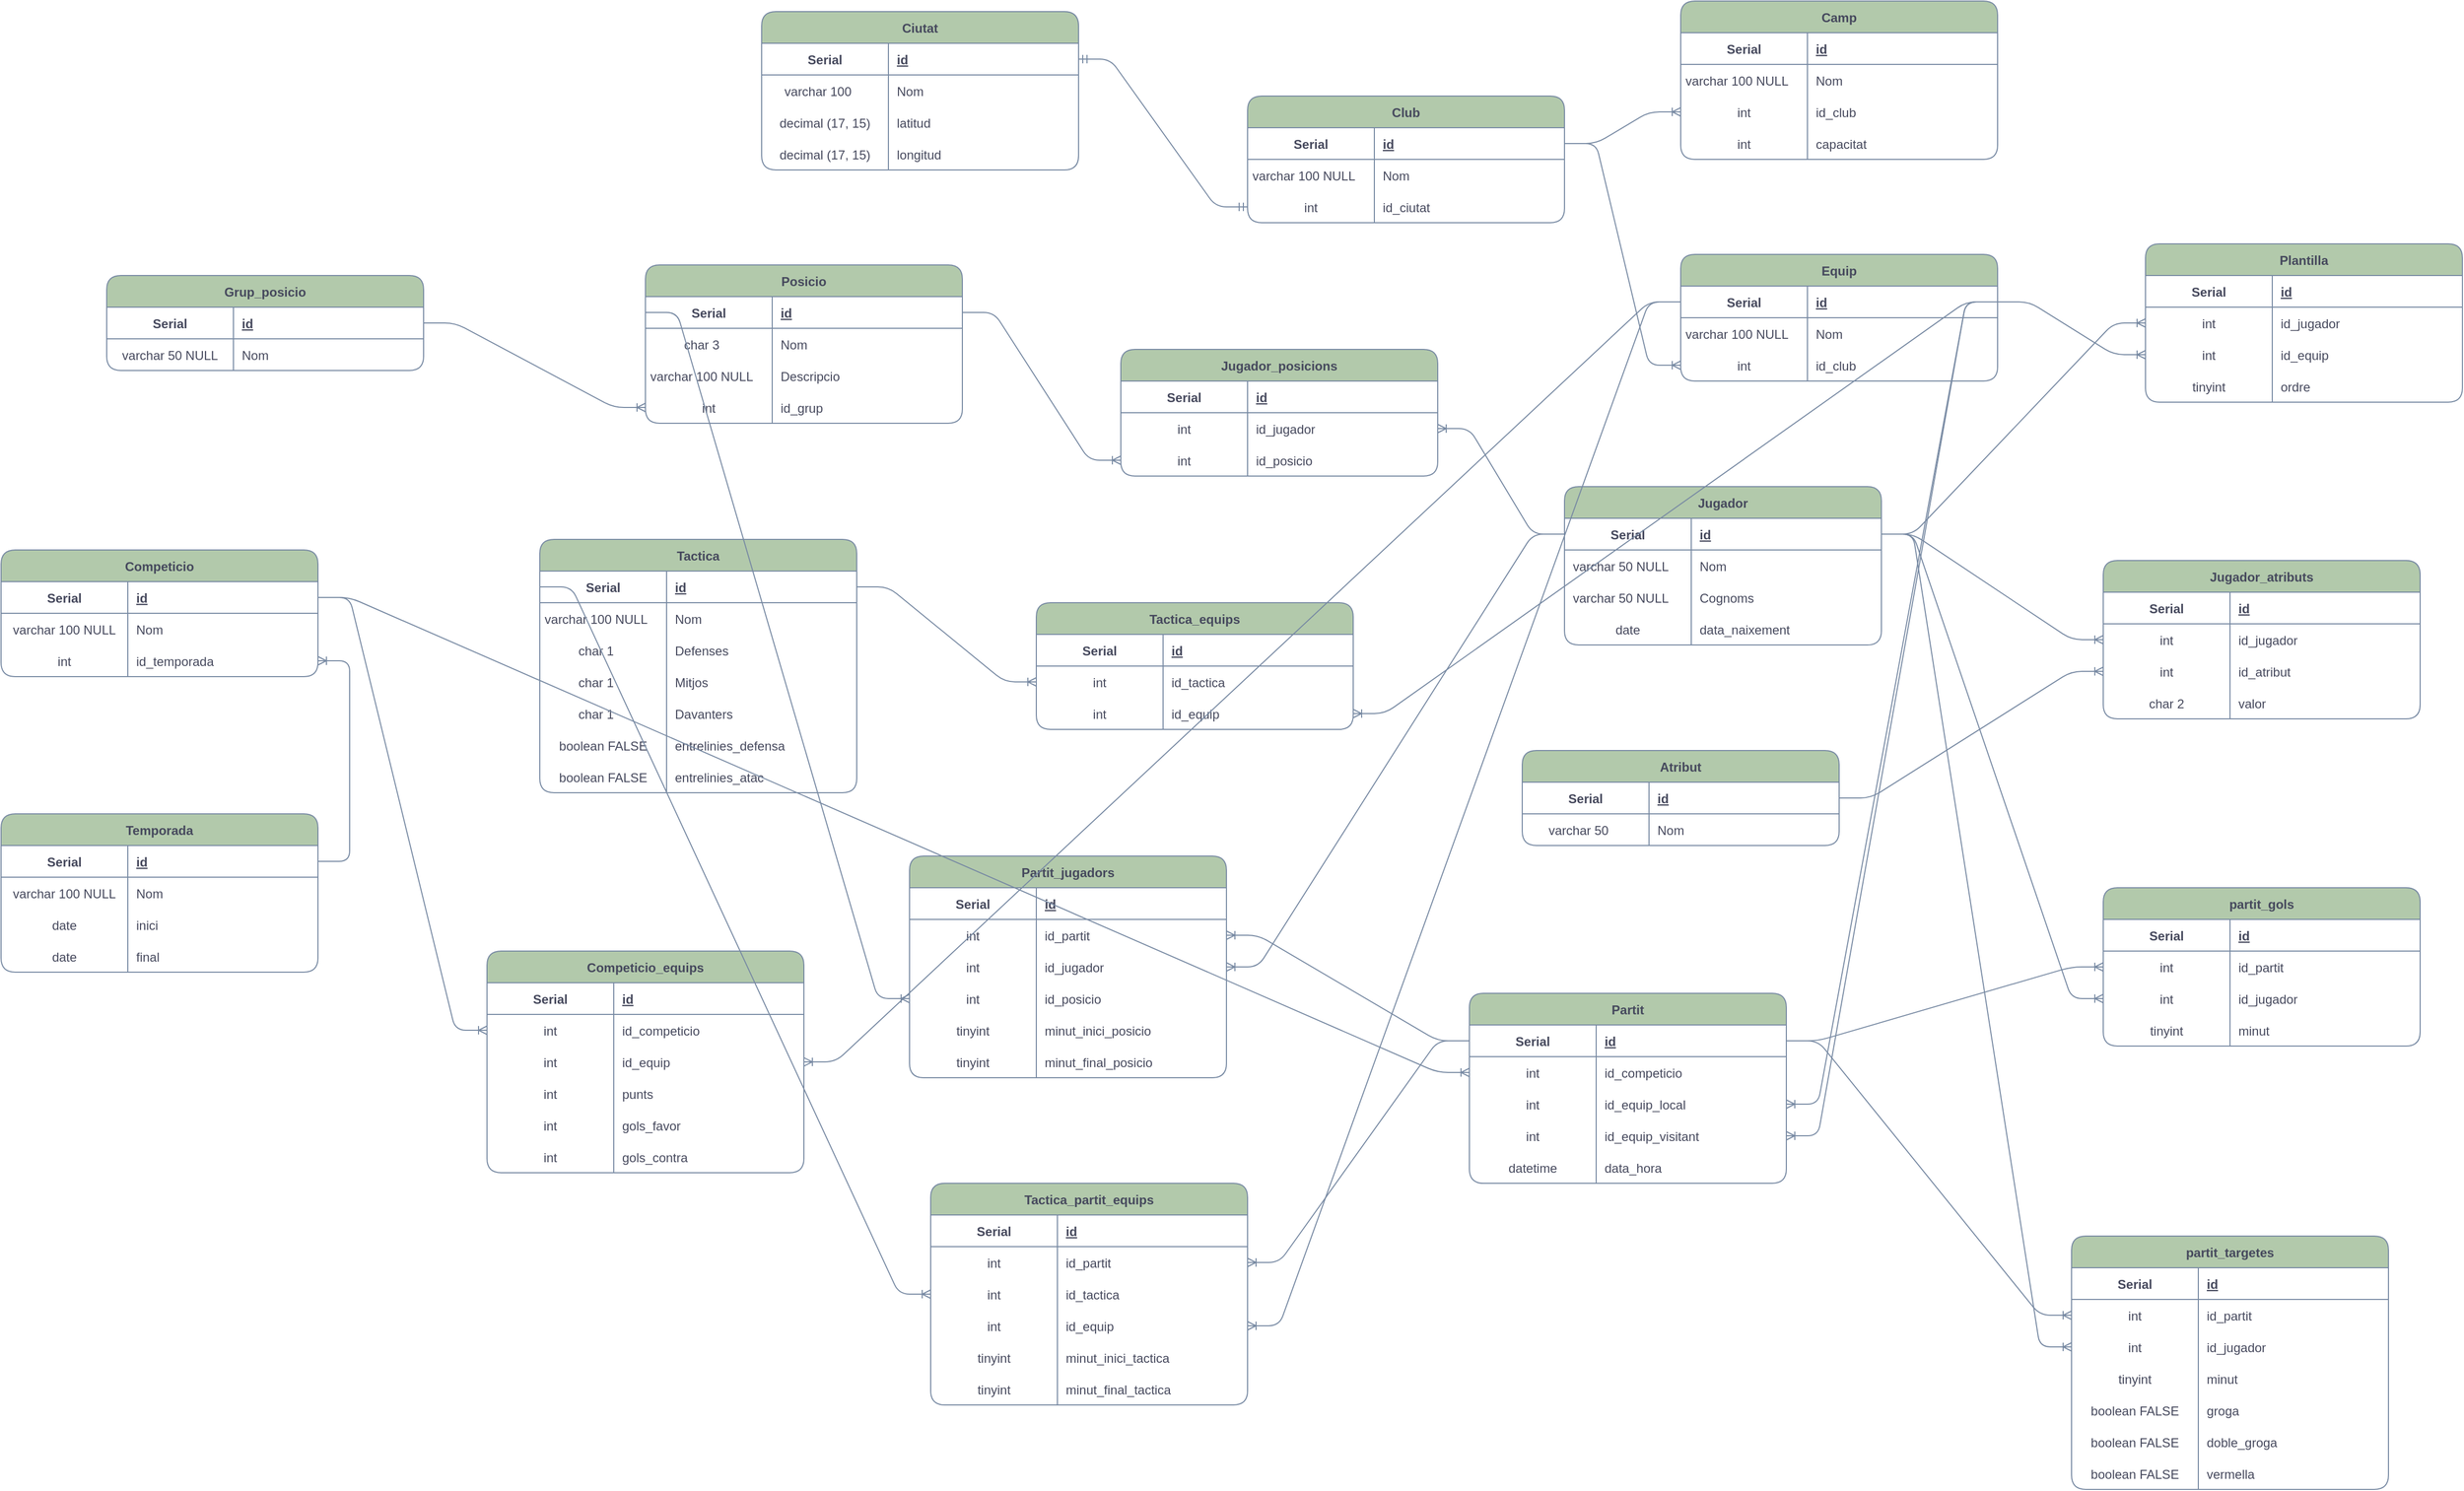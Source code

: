 <mxfile version="19.0.3" type="device"><diagram id="iE8x549Z-efhodYM-WQw" name="Pàgina-1"><mxGraphModel dx="2838" dy="716" grid="1" gridSize="10" guides="1" tooltips="1" connect="1" arrows="1" fold="1" page="1" pageScale="1" pageWidth="827" pageHeight="1169" background="none" math="0" shadow="0"><root><mxCell id="0"/><mxCell id="1" parent="0"/><mxCell id="2q3N7xrYJSlk3j3E8uGg-1" value="Jugador" style="shape=table;startSize=30;container=1;collapsible=1;childLayout=tableLayout;fixedRows=1;rowLines=0;fontStyle=1;align=center;resizeLast=1;fillColor=#B2C9AB;strokeColor=#788AA3;fontColor=#46495D;rounded=1;" parent="1" vertex="1"><mxGeometry x="-60" y="490" width="300" height="150" as="geometry"><mxRectangle x="80" y="80" width="80" height="30" as="alternateBounds"/></mxGeometry></mxCell><mxCell id="2q3N7xrYJSlk3j3E8uGg-2" value="" style="shape=tableRow;horizontal=0;startSize=0;swimlaneHead=0;swimlaneBody=0;fillColor=none;collapsible=0;dropTarget=0;points=[[0,0.5],[1,0.5]];portConstraint=eastwest;top=0;left=0;right=0;bottom=1;strokeColor=#788AA3;fontColor=#46495D;rounded=1;" parent="2q3N7xrYJSlk3j3E8uGg-1" vertex="1"><mxGeometry y="30" width="300" height="30" as="geometry"/></mxCell><mxCell id="2q3N7xrYJSlk3j3E8uGg-3" value="Serial" style="shape=partialRectangle;connectable=0;fillColor=none;top=0;left=0;bottom=0;right=0;fontStyle=1;overflow=hidden;strokeColor=#788AA3;fontColor=#46495D;rounded=1;" parent="2q3N7xrYJSlk3j3E8uGg-2" vertex="1"><mxGeometry width="120" height="30" as="geometry"><mxRectangle width="120" height="30" as="alternateBounds"/></mxGeometry></mxCell><mxCell id="2q3N7xrYJSlk3j3E8uGg-4" value="id" style="shape=partialRectangle;connectable=0;fillColor=none;top=0;left=0;bottom=0;right=0;align=left;spacingLeft=6;fontStyle=5;overflow=hidden;strokeColor=#788AA3;fontColor=#46495D;rounded=1;" parent="2q3N7xrYJSlk3j3E8uGg-2" vertex="1"><mxGeometry x="120" width="180" height="30" as="geometry"><mxRectangle width="180" height="30" as="alternateBounds"/></mxGeometry></mxCell><mxCell id="2q3N7xrYJSlk3j3E8uGg-5" value="" style="shape=tableRow;horizontal=0;startSize=0;swimlaneHead=0;swimlaneBody=0;fillColor=none;collapsible=0;dropTarget=0;points=[[0,0.5],[1,0.5]];portConstraint=eastwest;top=0;left=0;right=0;bottom=0;strokeColor=#788AA3;fontColor=#46495D;rounded=1;" parent="2q3N7xrYJSlk3j3E8uGg-1" vertex="1"><mxGeometry y="60" width="300" height="30" as="geometry"/></mxCell><mxCell id="2q3N7xrYJSlk3j3E8uGg-6" value="varchar 50 NULL    " style="shape=partialRectangle;connectable=0;fillColor=none;top=0;left=0;bottom=0;right=0;editable=1;overflow=hidden;strokeColor=#788AA3;fontColor=#46495D;rounded=1;" parent="2q3N7xrYJSlk3j3E8uGg-5" vertex="1"><mxGeometry width="120" height="30" as="geometry"><mxRectangle width="120" height="30" as="alternateBounds"/></mxGeometry></mxCell><mxCell id="2q3N7xrYJSlk3j3E8uGg-7" value="Nom" style="shape=partialRectangle;connectable=0;fillColor=none;top=0;left=0;bottom=0;right=0;align=left;spacingLeft=6;overflow=hidden;strokeColor=#788AA3;fontColor=#46495D;rounded=1;" parent="2q3N7xrYJSlk3j3E8uGg-5" vertex="1"><mxGeometry x="120" width="180" height="30" as="geometry"><mxRectangle width="180" height="30" as="alternateBounds"/></mxGeometry></mxCell><mxCell id="2q3N7xrYJSlk3j3E8uGg-8" value="" style="shape=tableRow;horizontal=0;startSize=0;swimlaneHead=0;swimlaneBody=0;fillColor=none;collapsible=0;dropTarget=0;points=[[0,0.5],[1,0.5]];portConstraint=eastwest;top=0;left=0;right=0;bottom=0;strokeColor=#788AA3;fontColor=#46495D;rounded=1;" parent="2q3N7xrYJSlk3j3E8uGg-1" vertex="1"><mxGeometry y="90" width="300" height="30" as="geometry"/></mxCell><mxCell id="2q3N7xrYJSlk3j3E8uGg-9" value="varchar 50 NULL    " style="shape=partialRectangle;connectable=0;fillColor=none;top=0;left=0;bottom=0;right=0;editable=1;overflow=hidden;strokeColor=#788AA3;fontColor=#46495D;rounded=1;" parent="2q3N7xrYJSlk3j3E8uGg-8" vertex="1"><mxGeometry width="120" height="30" as="geometry"><mxRectangle width="120" height="30" as="alternateBounds"/></mxGeometry></mxCell><mxCell id="2q3N7xrYJSlk3j3E8uGg-10" value="Cognoms" style="shape=partialRectangle;connectable=0;fillColor=none;top=0;left=0;bottom=0;right=0;align=left;spacingLeft=6;overflow=hidden;strokeColor=#788AA3;fontColor=#46495D;rounded=1;" parent="2q3N7xrYJSlk3j3E8uGg-8" vertex="1"><mxGeometry x="120" width="180" height="30" as="geometry"><mxRectangle width="180" height="30" as="alternateBounds"/></mxGeometry></mxCell><mxCell id="2q3N7xrYJSlk3j3E8uGg-20" value="" style="shape=tableRow;horizontal=0;startSize=0;swimlaneHead=0;swimlaneBody=0;fillColor=none;collapsible=0;dropTarget=0;points=[[0,0.5],[1,0.5]];portConstraint=eastwest;top=0;left=0;right=0;bottom=0;strokeColor=#788AA3;fontColor=#46495D;rounded=1;" parent="2q3N7xrYJSlk3j3E8uGg-1" vertex="1"><mxGeometry y="120" width="300" height="30" as="geometry"/></mxCell><mxCell id="2q3N7xrYJSlk3j3E8uGg-21" value="date" style="shape=partialRectangle;connectable=0;fillColor=none;top=0;left=0;bottom=0;right=0;editable=1;overflow=hidden;strokeColor=#788AA3;fontColor=#46495D;rounded=1;" parent="2q3N7xrYJSlk3j3E8uGg-20" vertex="1"><mxGeometry width="120" height="30" as="geometry"><mxRectangle width="120" height="30" as="alternateBounds"/></mxGeometry></mxCell><mxCell id="2q3N7xrYJSlk3j3E8uGg-22" value="data_naixement" style="shape=partialRectangle;connectable=0;fillColor=none;top=0;left=0;bottom=0;right=0;align=left;spacingLeft=6;overflow=hidden;strokeColor=#788AA3;fontColor=#46495D;rounded=1;" parent="2q3N7xrYJSlk3j3E8uGg-20" vertex="1"><mxGeometry x="120" width="180" height="30" as="geometry"><mxRectangle width="180" height="30" as="alternateBounds"/></mxGeometry></mxCell><mxCell id="2q3N7xrYJSlk3j3E8uGg-39" value="Equip" style="shape=table;startSize=30;container=1;collapsible=1;childLayout=tableLayout;fixedRows=1;rowLines=0;fontStyle=1;align=center;resizeLast=1;fillColor=#B2C9AB;strokeColor=#788AA3;fontColor=#46495D;rounded=1;" parent="1" vertex="1"><mxGeometry x="50" y="270" width="300" height="120" as="geometry"><mxRectangle x="80" y="80" width="80" height="30" as="alternateBounds"/></mxGeometry></mxCell><mxCell id="2q3N7xrYJSlk3j3E8uGg-40" value="" style="shape=tableRow;horizontal=0;startSize=0;swimlaneHead=0;swimlaneBody=0;fillColor=none;collapsible=0;dropTarget=0;points=[[0,0.5],[1,0.5]];portConstraint=eastwest;top=0;left=0;right=0;bottom=1;strokeColor=#788AA3;fontColor=#46495D;rounded=1;" parent="2q3N7xrYJSlk3j3E8uGg-39" vertex="1"><mxGeometry y="30" width="300" height="30" as="geometry"/></mxCell><mxCell id="2q3N7xrYJSlk3j3E8uGg-41" value="Serial" style="shape=partialRectangle;connectable=0;fillColor=none;top=0;left=0;bottom=0;right=0;fontStyle=1;overflow=hidden;strokeColor=#788AA3;fontColor=#46495D;rounded=1;" parent="2q3N7xrYJSlk3j3E8uGg-40" vertex="1"><mxGeometry width="120" height="30" as="geometry"><mxRectangle width="120" height="30" as="alternateBounds"/></mxGeometry></mxCell><mxCell id="2q3N7xrYJSlk3j3E8uGg-42" value="id" style="shape=partialRectangle;connectable=0;fillColor=none;top=0;left=0;bottom=0;right=0;align=left;spacingLeft=6;fontStyle=5;overflow=hidden;strokeColor=#788AA3;fontColor=#46495D;rounded=1;" parent="2q3N7xrYJSlk3j3E8uGg-40" vertex="1"><mxGeometry x="120" width="180" height="30" as="geometry"><mxRectangle width="180" height="30" as="alternateBounds"/></mxGeometry></mxCell><mxCell id="2q3N7xrYJSlk3j3E8uGg-43" value="" style="shape=tableRow;horizontal=0;startSize=0;swimlaneHead=0;swimlaneBody=0;fillColor=none;collapsible=0;dropTarget=0;points=[[0,0.5],[1,0.5]];portConstraint=eastwest;top=0;left=0;right=0;bottom=0;strokeColor=#788AA3;fontColor=#46495D;rounded=1;" parent="2q3N7xrYJSlk3j3E8uGg-39" vertex="1"><mxGeometry y="60" width="300" height="30" as="geometry"/></mxCell><mxCell id="2q3N7xrYJSlk3j3E8uGg-44" value="varchar 100 NULL    " style="shape=partialRectangle;connectable=0;fillColor=none;top=0;left=0;bottom=0;right=0;editable=1;overflow=hidden;strokeColor=#788AA3;fontColor=#46495D;rounded=1;" parent="2q3N7xrYJSlk3j3E8uGg-43" vertex="1"><mxGeometry width="120" height="30" as="geometry"><mxRectangle width="120" height="30" as="alternateBounds"/></mxGeometry></mxCell><mxCell id="2q3N7xrYJSlk3j3E8uGg-45" value="Nom" style="shape=partialRectangle;connectable=0;fillColor=none;top=0;left=0;bottom=0;right=0;align=left;spacingLeft=6;overflow=hidden;strokeColor=#788AA3;fontColor=#46495D;rounded=1;" parent="2q3N7xrYJSlk3j3E8uGg-43" vertex="1"><mxGeometry x="120" width="180" height="30" as="geometry"><mxRectangle width="180" height="30" as="alternateBounds"/></mxGeometry></mxCell><mxCell id="2q3N7xrYJSlk3j3E8uGg-46" value="" style="shape=tableRow;horizontal=0;startSize=0;swimlaneHead=0;swimlaneBody=0;fillColor=none;collapsible=0;dropTarget=0;points=[[0,0.5],[1,0.5]];portConstraint=eastwest;top=0;left=0;right=0;bottom=0;strokeColor=#788AA3;fontColor=#46495D;rounded=1;" parent="2q3N7xrYJSlk3j3E8uGg-39" vertex="1"><mxGeometry y="90" width="300" height="30" as="geometry"/></mxCell><mxCell id="2q3N7xrYJSlk3j3E8uGg-47" value="int" style="shape=partialRectangle;connectable=0;fillColor=none;top=0;left=0;bottom=0;right=0;editable=1;overflow=hidden;strokeColor=#788AA3;fontColor=#46495D;rounded=1;" parent="2q3N7xrYJSlk3j3E8uGg-46" vertex="1"><mxGeometry width="120" height="30" as="geometry"><mxRectangle width="120" height="30" as="alternateBounds"/></mxGeometry></mxCell><mxCell id="2q3N7xrYJSlk3j3E8uGg-48" value="id_club" style="shape=partialRectangle;connectable=0;fillColor=none;top=0;left=0;bottom=0;right=0;align=left;spacingLeft=6;overflow=hidden;strokeColor=#788AA3;fontColor=#46495D;rounded=1;" parent="2q3N7xrYJSlk3j3E8uGg-46" vertex="1"><mxGeometry x="120" width="180" height="30" as="geometry"><mxRectangle width="180" height="30" as="alternateBounds"/></mxGeometry></mxCell><mxCell id="2q3N7xrYJSlk3j3E8uGg-55" value="Club" style="shape=table;startSize=30;container=1;collapsible=1;childLayout=tableLayout;fixedRows=1;rowLines=0;fontStyle=1;align=center;resizeLast=1;fillColor=#B2C9AB;strokeColor=#788AA3;fontColor=#46495D;rounded=1;" parent="1" vertex="1"><mxGeometry x="-360" y="120" width="300" height="120" as="geometry"><mxRectangle x="80" y="80" width="80" height="30" as="alternateBounds"/></mxGeometry></mxCell><mxCell id="2q3N7xrYJSlk3j3E8uGg-56" value="" style="shape=tableRow;horizontal=0;startSize=0;swimlaneHead=0;swimlaneBody=0;fillColor=none;collapsible=0;dropTarget=0;points=[[0,0.5],[1,0.5]];portConstraint=eastwest;top=0;left=0;right=0;bottom=1;strokeColor=#788AA3;fontColor=#46495D;rounded=1;" parent="2q3N7xrYJSlk3j3E8uGg-55" vertex="1"><mxGeometry y="30" width="300" height="30" as="geometry"/></mxCell><mxCell id="2q3N7xrYJSlk3j3E8uGg-57" value="Serial" style="shape=partialRectangle;connectable=0;fillColor=none;top=0;left=0;bottom=0;right=0;fontStyle=1;overflow=hidden;strokeColor=#788AA3;fontColor=#46495D;rounded=1;" parent="2q3N7xrYJSlk3j3E8uGg-56" vertex="1"><mxGeometry width="120" height="30" as="geometry"><mxRectangle width="120" height="30" as="alternateBounds"/></mxGeometry></mxCell><mxCell id="2q3N7xrYJSlk3j3E8uGg-58" value="id" style="shape=partialRectangle;connectable=0;fillColor=none;top=0;left=0;bottom=0;right=0;align=left;spacingLeft=6;fontStyle=5;overflow=hidden;strokeColor=#788AA3;fontColor=#46495D;rounded=1;" parent="2q3N7xrYJSlk3j3E8uGg-56" vertex="1"><mxGeometry x="120" width="180" height="30" as="geometry"><mxRectangle width="180" height="30" as="alternateBounds"/></mxGeometry></mxCell><mxCell id="2q3N7xrYJSlk3j3E8uGg-59" value="" style="shape=tableRow;horizontal=0;startSize=0;swimlaneHead=0;swimlaneBody=0;fillColor=none;collapsible=0;dropTarget=0;points=[[0,0.5],[1,0.5]];portConstraint=eastwest;top=0;left=0;right=0;bottom=0;strokeColor=#788AA3;fontColor=#46495D;rounded=1;" parent="2q3N7xrYJSlk3j3E8uGg-55" vertex="1"><mxGeometry y="60" width="300" height="30" as="geometry"/></mxCell><mxCell id="2q3N7xrYJSlk3j3E8uGg-60" value="varchar 100 NULL    " style="shape=partialRectangle;connectable=0;fillColor=none;top=0;left=0;bottom=0;right=0;editable=1;overflow=hidden;strokeColor=#788AA3;fontColor=#46495D;rounded=1;" parent="2q3N7xrYJSlk3j3E8uGg-59" vertex="1"><mxGeometry width="120" height="30" as="geometry"><mxRectangle width="120" height="30" as="alternateBounds"/></mxGeometry></mxCell><mxCell id="2q3N7xrYJSlk3j3E8uGg-61" value="Nom" style="shape=partialRectangle;connectable=0;fillColor=none;top=0;left=0;bottom=0;right=0;align=left;spacingLeft=6;overflow=hidden;strokeColor=#788AA3;fontColor=#46495D;rounded=1;" parent="2q3N7xrYJSlk3j3E8uGg-59" vertex="1"><mxGeometry x="120" width="180" height="30" as="geometry"><mxRectangle width="180" height="30" as="alternateBounds"/></mxGeometry></mxCell><mxCell id="2q3N7xrYJSlk3j3E8uGg-62" value="" style="shape=tableRow;horizontal=0;startSize=0;swimlaneHead=0;swimlaneBody=0;fillColor=none;collapsible=0;dropTarget=0;points=[[0,0.5],[1,0.5]];portConstraint=eastwest;top=0;left=0;right=0;bottom=0;strokeColor=#788AA3;fontColor=#46495D;rounded=1;" parent="2q3N7xrYJSlk3j3E8uGg-55" vertex="1"><mxGeometry y="90" width="300" height="30" as="geometry"/></mxCell><mxCell id="2q3N7xrYJSlk3j3E8uGg-63" value="int" style="shape=partialRectangle;connectable=0;fillColor=none;top=0;left=0;bottom=0;right=0;editable=1;overflow=hidden;strokeColor=#788AA3;fontColor=#46495D;rounded=1;" parent="2q3N7xrYJSlk3j3E8uGg-62" vertex="1"><mxGeometry width="120" height="30" as="geometry"><mxRectangle width="120" height="30" as="alternateBounds"/></mxGeometry></mxCell><mxCell id="2q3N7xrYJSlk3j3E8uGg-64" value="id_ciutat" style="shape=partialRectangle;connectable=0;fillColor=none;top=0;left=0;bottom=0;right=0;align=left;spacingLeft=6;overflow=hidden;strokeColor=#788AA3;fontColor=#46495D;rounded=1;" parent="2q3N7xrYJSlk3j3E8uGg-62" vertex="1"><mxGeometry x="120" width="180" height="30" as="geometry"><mxRectangle width="180" height="30" as="alternateBounds"/></mxGeometry></mxCell><mxCell id="2q3N7xrYJSlk3j3E8uGg-65" value="Plantilla" style="shape=table;startSize=30;container=1;collapsible=1;childLayout=tableLayout;fixedRows=1;rowLines=0;fontStyle=1;align=center;resizeLast=1;fillColor=#B2C9AB;strokeColor=#788AA3;fontColor=#46495D;rounded=1;" parent="1" vertex="1"><mxGeometry x="490" y="260" width="300" height="150" as="geometry"><mxRectangle x="80" y="80" width="80" height="30" as="alternateBounds"/></mxGeometry></mxCell><mxCell id="2q3N7xrYJSlk3j3E8uGg-66" value="" style="shape=tableRow;horizontal=0;startSize=0;swimlaneHead=0;swimlaneBody=0;fillColor=none;collapsible=0;dropTarget=0;points=[[0,0.5],[1,0.5]];portConstraint=eastwest;top=0;left=0;right=0;bottom=1;strokeColor=#788AA3;fontColor=#46495D;rounded=1;" parent="2q3N7xrYJSlk3j3E8uGg-65" vertex="1"><mxGeometry y="30" width="300" height="30" as="geometry"/></mxCell><mxCell id="2q3N7xrYJSlk3j3E8uGg-67" value="Serial" style="shape=partialRectangle;connectable=0;fillColor=none;top=0;left=0;bottom=0;right=0;fontStyle=1;overflow=hidden;strokeColor=#788AA3;fontColor=#46495D;rounded=1;" parent="2q3N7xrYJSlk3j3E8uGg-66" vertex="1"><mxGeometry width="120" height="30" as="geometry"><mxRectangle width="120" height="30" as="alternateBounds"/></mxGeometry></mxCell><mxCell id="2q3N7xrYJSlk3j3E8uGg-68" value="id" style="shape=partialRectangle;connectable=0;fillColor=none;top=0;left=0;bottom=0;right=0;align=left;spacingLeft=6;fontStyle=5;overflow=hidden;strokeColor=#788AA3;fontColor=#46495D;rounded=1;" parent="2q3N7xrYJSlk3j3E8uGg-66" vertex="1"><mxGeometry x="120" width="180" height="30" as="geometry"><mxRectangle width="180" height="30" as="alternateBounds"/></mxGeometry></mxCell><mxCell id="2q3N7xrYJSlk3j3E8uGg-72" value="" style="shape=tableRow;horizontal=0;startSize=0;swimlaneHead=0;swimlaneBody=0;fillColor=none;collapsible=0;dropTarget=0;points=[[0,0.5],[1,0.5]];portConstraint=eastwest;top=0;left=0;right=0;bottom=0;strokeColor=#788AA3;fontColor=#46495D;rounded=1;" parent="2q3N7xrYJSlk3j3E8uGg-65" vertex="1"><mxGeometry y="60" width="300" height="30" as="geometry"/></mxCell><mxCell id="2q3N7xrYJSlk3j3E8uGg-73" value="int" style="shape=partialRectangle;connectable=0;fillColor=none;top=0;left=0;bottom=0;right=0;editable=1;overflow=hidden;strokeColor=#788AA3;fontColor=#46495D;rounded=1;" parent="2q3N7xrYJSlk3j3E8uGg-72" vertex="1"><mxGeometry width="120" height="30" as="geometry"><mxRectangle width="120" height="30" as="alternateBounds"/></mxGeometry></mxCell><mxCell id="2q3N7xrYJSlk3j3E8uGg-74" value="id_jugador" style="shape=partialRectangle;connectable=0;fillColor=none;top=0;left=0;bottom=0;right=0;align=left;spacingLeft=6;overflow=hidden;strokeColor=#788AA3;fontColor=#46495D;rounded=1;" parent="2q3N7xrYJSlk3j3E8uGg-72" vertex="1"><mxGeometry x="120" width="180" height="30" as="geometry"><mxRectangle width="180" height="30" as="alternateBounds"/></mxGeometry></mxCell><mxCell id="2q3N7xrYJSlk3j3E8uGg-75" value="" style="shape=tableRow;horizontal=0;startSize=0;swimlaneHead=0;swimlaneBody=0;fillColor=none;collapsible=0;dropTarget=0;points=[[0,0.5],[1,0.5]];portConstraint=eastwest;top=0;left=0;right=0;bottom=0;strokeColor=#788AA3;fontColor=#46495D;rounded=1;" parent="2q3N7xrYJSlk3j3E8uGg-65" vertex="1"><mxGeometry y="90" width="300" height="30" as="geometry"/></mxCell><mxCell id="2q3N7xrYJSlk3j3E8uGg-76" value="int" style="shape=partialRectangle;connectable=0;fillColor=none;top=0;left=0;bottom=0;right=0;editable=1;overflow=hidden;strokeColor=#788AA3;fontColor=#46495D;rounded=1;" parent="2q3N7xrYJSlk3j3E8uGg-75" vertex="1"><mxGeometry width="120" height="30" as="geometry"><mxRectangle width="120" height="30" as="alternateBounds"/></mxGeometry></mxCell><mxCell id="2q3N7xrYJSlk3j3E8uGg-77" value="id_equip" style="shape=partialRectangle;connectable=0;fillColor=none;top=0;left=0;bottom=0;right=0;align=left;spacingLeft=6;overflow=hidden;strokeColor=#788AA3;fontColor=#46495D;rounded=1;" parent="2q3N7xrYJSlk3j3E8uGg-75" vertex="1"><mxGeometry x="120" width="180" height="30" as="geometry"><mxRectangle width="180" height="30" as="alternateBounds"/></mxGeometry></mxCell><mxCell id="1DkODkQ0uaASquGcL1Vk-59" value="" style="shape=tableRow;horizontal=0;startSize=0;swimlaneHead=0;swimlaneBody=0;fillColor=none;collapsible=0;dropTarget=0;points=[[0,0.5],[1,0.5]];portConstraint=eastwest;top=0;left=0;right=0;bottom=0;strokeColor=#788AA3;fontColor=#46495D;rounded=1;" parent="2q3N7xrYJSlk3j3E8uGg-65" vertex="1"><mxGeometry y="120" width="300" height="30" as="geometry"/></mxCell><mxCell id="1DkODkQ0uaASquGcL1Vk-60" value="tinyint" style="shape=partialRectangle;connectable=0;fillColor=none;top=0;left=0;bottom=0;right=0;editable=1;overflow=hidden;strokeColor=#788AA3;fontColor=#46495D;rounded=1;" parent="1DkODkQ0uaASquGcL1Vk-59" vertex="1"><mxGeometry width="120" height="30" as="geometry"><mxRectangle width="120" height="30" as="alternateBounds"/></mxGeometry></mxCell><mxCell id="1DkODkQ0uaASquGcL1Vk-61" value="ordre" style="shape=partialRectangle;connectable=0;fillColor=none;top=0;left=0;bottom=0;right=0;align=left;spacingLeft=6;overflow=hidden;strokeColor=#788AA3;fontColor=#46495D;rounded=1;" parent="1DkODkQ0uaASquGcL1Vk-59" vertex="1"><mxGeometry x="120" width="180" height="30" as="geometry"><mxRectangle width="180" height="30" as="alternateBounds"/></mxGeometry></mxCell><mxCell id="2q3N7xrYJSlk3j3E8uGg-78" value="" style="edgeStyle=entityRelationEdgeStyle;fontSize=12;html=1;endArrow=ERoneToMany;rounded=1;exitX=1;exitY=0.5;exitDx=0;exitDy=0;entryX=0;entryY=0.5;entryDx=0;entryDy=0;strokeColor=#788AA3;fontColor=#46495D;" parent="1" source="2q3N7xrYJSlk3j3E8uGg-2" target="2q3N7xrYJSlk3j3E8uGg-72" edge="1"><mxGeometry width="100" height="100" relative="1" as="geometry"><mxPoint x="450" y="390" as="sourcePoint"/><mxPoint x="480" y="380" as="targetPoint"/></mxGeometry></mxCell><mxCell id="2q3N7xrYJSlk3j3E8uGg-79" value="" style="edgeStyle=entityRelationEdgeStyle;fontSize=12;html=1;endArrow=ERoneToMany;rounded=1;exitX=1;exitY=0.5;exitDx=0;exitDy=0;entryX=0;entryY=0.5;entryDx=0;entryDy=0;strokeColor=#788AA3;fontColor=#46495D;" parent="1" source="2q3N7xrYJSlk3j3E8uGg-40" target="2q3N7xrYJSlk3j3E8uGg-75" edge="1"><mxGeometry width="100" height="100" relative="1" as="geometry"><mxPoint x="450" y="390" as="sourcePoint"/><mxPoint x="580" y="300" as="targetPoint"/></mxGeometry></mxCell><mxCell id="2q3N7xrYJSlk3j3E8uGg-81" value="" style="edgeStyle=entityRelationEdgeStyle;fontSize=12;html=1;endArrow=ERoneToMany;rounded=1;entryX=0;entryY=0.5;entryDx=0;entryDy=0;exitX=1;exitY=0.5;exitDx=0;exitDy=0;strokeColor=#788AA3;fontColor=#46495D;" parent="1" source="2q3N7xrYJSlk3j3E8uGg-56" target="2q3N7xrYJSlk3j3E8uGg-46" edge="1"><mxGeometry width="100" height="100" relative="1" as="geometry"><mxPoint y="510" as="sourcePoint"/><mxPoint x="450" y="300" as="targetPoint"/></mxGeometry></mxCell><mxCell id="2q3N7xrYJSlk3j3E8uGg-82" value="Ciutat" style="shape=table;startSize=30;container=1;collapsible=1;childLayout=tableLayout;fixedRows=1;rowLines=0;fontStyle=1;align=center;resizeLast=1;fillColor=#B2C9AB;strokeColor=#788AA3;fontColor=#46495D;rounded=1;" parent="1" vertex="1"><mxGeometry x="-820" y="40" width="300" height="150" as="geometry"><mxRectangle x="80" y="80" width="80" height="30" as="alternateBounds"/></mxGeometry></mxCell><mxCell id="2q3N7xrYJSlk3j3E8uGg-83" value="" style="shape=tableRow;horizontal=0;startSize=0;swimlaneHead=0;swimlaneBody=0;fillColor=none;collapsible=0;dropTarget=0;points=[[0,0.5],[1,0.5]];portConstraint=eastwest;top=0;left=0;right=0;bottom=1;strokeColor=#788AA3;fontColor=#46495D;rounded=1;" parent="2q3N7xrYJSlk3j3E8uGg-82" vertex="1"><mxGeometry y="30" width="300" height="30" as="geometry"/></mxCell><mxCell id="2q3N7xrYJSlk3j3E8uGg-84" value="Serial" style="shape=partialRectangle;connectable=0;fillColor=none;top=0;left=0;bottom=0;right=0;fontStyle=1;overflow=hidden;strokeColor=#788AA3;fontColor=#46495D;rounded=1;" parent="2q3N7xrYJSlk3j3E8uGg-83" vertex="1"><mxGeometry width="120" height="30" as="geometry"><mxRectangle width="120" height="30" as="alternateBounds"/></mxGeometry></mxCell><mxCell id="2q3N7xrYJSlk3j3E8uGg-85" value="id" style="shape=partialRectangle;connectable=0;fillColor=none;top=0;left=0;bottom=0;right=0;align=left;spacingLeft=6;fontStyle=5;overflow=hidden;strokeColor=#788AA3;fontColor=#46495D;rounded=1;" parent="2q3N7xrYJSlk3j3E8uGg-83" vertex="1"><mxGeometry x="120" width="180" height="30" as="geometry"><mxRectangle width="180" height="30" as="alternateBounds"/></mxGeometry></mxCell><mxCell id="2q3N7xrYJSlk3j3E8uGg-86" value="" style="shape=tableRow;horizontal=0;startSize=0;swimlaneHead=0;swimlaneBody=0;fillColor=none;collapsible=0;dropTarget=0;points=[[0,0.5],[1,0.5]];portConstraint=eastwest;top=0;left=0;right=0;bottom=0;strokeColor=#788AA3;fontColor=#46495D;rounded=1;" parent="2q3N7xrYJSlk3j3E8uGg-82" vertex="1"><mxGeometry y="60" width="300" height="30" as="geometry"/></mxCell><mxCell id="2q3N7xrYJSlk3j3E8uGg-87" value="varchar 100    " style="shape=partialRectangle;connectable=0;fillColor=none;top=0;left=0;bottom=0;right=0;editable=1;overflow=hidden;strokeColor=#788AA3;fontColor=#46495D;rounded=1;" parent="2q3N7xrYJSlk3j3E8uGg-86" vertex="1"><mxGeometry width="120" height="30" as="geometry"><mxRectangle width="120" height="30" as="alternateBounds"/></mxGeometry></mxCell><mxCell id="2q3N7xrYJSlk3j3E8uGg-88" value="Nom" style="shape=partialRectangle;connectable=0;fillColor=none;top=0;left=0;bottom=0;right=0;align=left;spacingLeft=6;overflow=hidden;strokeColor=#788AA3;fontColor=#46495D;rounded=1;" parent="2q3N7xrYJSlk3j3E8uGg-86" vertex="1"><mxGeometry x="120" width="180" height="30" as="geometry"><mxRectangle width="180" height="30" as="alternateBounds"/></mxGeometry></mxCell><mxCell id="2q3N7xrYJSlk3j3E8uGg-92" value="" style="shape=tableRow;horizontal=0;startSize=0;swimlaneHead=0;swimlaneBody=0;fillColor=none;collapsible=0;dropTarget=0;points=[[0,0.5],[1,0.5]];portConstraint=eastwest;top=0;left=0;right=0;bottom=0;strokeColor=#788AA3;fontColor=#46495D;rounded=1;" parent="2q3N7xrYJSlk3j3E8uGg-82" vertex="1"><mxGeometry y="90" width="300" height="30" as="geometry"/></mxCell><mxCell id="2q3N7xrYJSlk3j3E8uGg-93" value="decimal (17, 15)" style="shape=partialRectangle;connectable=0;fillColor=none;top=0;left=0;bottom=0;right=0;editable=1;overflow=hidden;strokeColor=#788AA3;fontColor=#46495D;rounded=1;" parent="2q3N7xrYJSlk3j3E8uGg-92" vertex="1"><mxGeometry width="120" height="30" as="geometry"><mxRectangle width="120" height="30" as="alternateBounds"/></mxGeometry></mxCell><mxCell id="2q3N7xrYJSlk3j3E8uGg-94" value="latitud" style="shape=partialRectangle;connectable=0;fillColor=none;top=0;left=0;bottom=0;right=0;align=left;spacingLeft=6;overflow=hidden;strokeColor=#788AA3;fontColor=#46495D;rounded=1;" parent="2q3N7xrYJSlk3j3E8uGg-92" vertex="1"><mxGeometry x="120" width="180" height="30" as="geometry"><mxRectangle width="180" height="30" as="alternateBounds"/></mxGeometry></mxCell><mxCell id="2q3N7xrYJSlk3j3E8uGg-89" value="" style="shape=tableRow;horizontal=0;startSize=0;swimlaneHead=0;swimlaneBody=0;fillColor=none;collapsible=0;dropTarget=0;points=[[0,0.5],[1,0.5]];portConstraint=eastwest;top=0;left=0;right=0;bottom=0;strokeColor=#788AA3;fontColor=#46495D;rounded=1;" parent="2q3N7xrYJSlk3j3E8uGg-82" vertex="1"><mxGeometry y="120" width="300" height="30" as="geometry"/></mxCell><mxCell id="2q3N7xrYJSlk3j3E8uGg-90" value="decimal (17, 15)" style="shape=partialRectangle;connectable=0;fillColor=none;top=0;left=0;bottom=0;right=0;editable=1;overflow=hidden;strokeColor=#788AA3;fontColor=#46495D;rounded=1;" parent="2q3N7xrYJSlk3j3E8uGg-89" vertex="1"><mxGeometry width="120" height="30" as="geometry"><mxRectangle width="120" height="30" as="alternateBounds"/></mxGeometry></mxCell><mxCell id="2q3N7xrYJSlk3j3E8uGg-91" value="longitud" style="shape=partialRectangle;connectable=0;fillColor=none;top=0;left=0;bottom=0;right=0;align=left;spacingLeft=6;overflow=hidden;strokeColor=#788AA3;fontColor=#46495D;rounded=1;" parent="2q3N7xrYJSlk3j3E8uGg-89" vertex="1"><mxGeometry x="120" width="180" height="30" as="geometry"><mxRectangle width="180" height="30" as="alternateBounds"/></mxGeometry></mxCell><mxCell id="2q3N7xrYJSlk3j3E8uGg-96" value="" style="edgeStyle=entityRelationEdgeStyle;fontSize=12;html=1;endArrow=ERmandOne;startArrow=ERmandOne;rounded=1;entryX=1;entryY=0.5;entryDx=0;entryDy=0;exitX=0;exitY=0.5;exitDx=0;exitDy=0;strokeColor=#788AA3;fontColor=#46495D;" parent="1" source="2q3N7xrYJSlk3j3E8uGg-62" target="2q3N7xrYJSlk3j3E8uGg-83" edge="1"><mxGeometry width="100" height="100" relative="1" as="geometry"><mxPoint x="110" y="460" as="sourcePoint"/><mxPoint x="210" y="360" as="targetPoint"/></mxGeometry></mxCell><mxCell id="Huc_MbrzOnvyqCTYocrY-1" value="Posicio" style="shape=table;startSize=30;container=1;collapsible=1;childLayout=tableLayout;fixedRows=1;rowLines=0;fontStyle=1;align=center;resizeLast=1;fillColor=#B2C9AB;strokeColor=#788AA3;fontColor=#46495D;rounded=1;" parent="1" vertex="1"><mxGeometry x="-930" y="280" width="300" height="150" as="geometry"><mxRectangle x="80" y="80" width="80" height="30" as="alternateBounds"/></mxGeometry></mxCell><mxCell id="Huc_MbrzOnvyqCTYocrY-2" value="" style="shape=tableRow;horizontal=0;startSize=0;swimlaneHead=0;swimlaneBody=0;fillColor=none;collapsible=0;dropTarget=0;points=[[0,0.5],[1,0.5]];portConstraint=eastwest;top=0;left=0;right=0;bottom=1;strokeColor=#788AA3;fontColor=#46495D;rounded=1;" parent="Huc_MbrzOnvyqCTYocrY-1" vertex="1"><mxGeometry y="30" width="300" height="30" as="geometry"/></mxCell><mxCell id="Huc_MbrzOnvyqCTYocrY-3" value="Serial" style="shape=partialRectangle;connectable=0;fillColor=none;top=0;left=0;bottom=0;right=0;fontStyle=1;overflow=hidden;strokeColor=#788AA3;fontColor=#46495D;rounded=1;" parent="Huc_MbrzOnvyqCTYocrY-2" vertex="1"><mxGeometry width="120" height="30" as="geometry"><mxRectangle width="120" height="30" as="alternateBounds"/></mxGeometry></mxCell><mxCell id="Huc_MbrzOnvyqCTYocrY-4" value="id" style="shape=partialRectangle;connectable=0;fillColor=none;top=0;left=0;bottom=0;right=0;align=left;spacingLeft=6;fontStyle=5;overflow=hidden;strokeColor=#788AA3;fontColor=#46495D;rounded=1;" parent="Huc_MbrzOnvyqCTYocrY-2" vertex="1"><mxGeometry x="120" width="180" height="30" as="geometry"><mxRectangle width="180" height="30" as="alternateBounds"/></mxGeometry></mxCell><mxCell id="Huc_MbrzOnvyqCTYocrY-5" value="" style="shape=tableRow;horizontal=0;startSize=0;swimlaneHead=0;swimlaneBody=0;fillColor=none;collapsible=0;dropTarget=0;points=[[0,0.5],[1,0.5]];portConstraint=eastwest;top=0;left=0;right=0;bottom=0;strokeColor=#788AA3;fontColor=#46495D;rounded=1;" parent="Huc_MbrzOnvyqCTYocrY-1" vertex="1"><mxGeometry y="60" width="300" height="30" as="geometry"/></mxCell><mxCell id="Huc_MbrzOnvyqCTYocrY-6" value="char 3    " style="shape=partialRectangle;connectable=0;fillColor=none;top=0;left=0;bottom=0;right=0;editable=1;overflow=hidden;strokeColor=#788AA3;fontColor=#46495D;rounded=1;" parent="Huc_MbrzOnvyqCTYocrY-5" vertex="1"><mxGeometry width="120" height="30" as="geometry"><mxRectangle width="120" height="30" as="alternateBounds"/></mxGeometry></mxCell><mxCell id="Huc_MbrzOnvyqCTYocrY-7" value="Nom" style="shape=partialRectangle;connectable=0;fillColor=none;top=0;left=0;bottom=0;right=0;align=left;spacingLeft=6;overflow=hidden;strokeColor=#788AA3;fontColor=#46495D;rounded=1;" parent="Huc_MbrzOnvyqCTYocrY-5" vertex="1"><mxGeometry x="120" width="180" height="30" as="geometry"><mxRectangle width="180" height="30" as="alternateBounds"/></mxGeometry></mxCell><mxCell id="Huc_MbrzOnvyqCTYocrY-26" value="" style="shape=tableRow;horizontal=0;startSize=0;swimlaneHead=0;swimlaneBody=0;fillColor=none;collapsible=0;dropTarget=0;points=[[0,0.5],[1,0.5]];portConstraint=eastwest;top=0;left=0;right=0;bottom=0;strokeColor=#788AA3;fontColor=#46495D;rounded=1;" parent="Huc_MbrzOnvyqCTYocrY-1" vertex="1"><mxGeometry y="90" width="300" height="30" as="geometry"/></mxCell><mxCell id="Huc_MbrzOnvyqCTYocrY-27" value="varchar 100 NULL    " style="shape=partialRectangle;connectable=0;fillColor=none;top=0;left=0;bottom=0;right=0;editable=1;overflow=hidden;strokeColor=#788AA3;fontColor=#46495D;rounded=1;" parent="Huc_MbrzOnvyqCTYocrY-26" vertex="1"><mxGeometry width="120" height="30" as="geometry"><mxRectangle width="120" height="30" as="alternateBounds"/></mxGeometry></mxCell><mxCell id="Huc_MbrzOnvyqCTYocrY-28" value="Descripcio" style="shape=partialRectangle;connectable=0;fillColor=none;top=0;left=0;bottom=0;right=0;align=left;spacingLeft=6;overflow=hidden;strokeColor=#788AA3;fontColor=#46495D;rounded=1;" parent="Huc_MbrzOnvyqCTYocrY-26" vertex="1"><mxGeometry x="120" width="180" height="30" as="geometry"><mxRectangle width="180" height="30" as="alternateBounds"/></mxGeometry></mxCell><mxCell id="Huc_MbrzOnvyqCTYocrY-8" value="" style="shape=tableRow;horizontal=0;startSize=0;swimlaneHead=0;swimlaneBody=0;fillColor=none;collapsible=0;dropTarget=0;points=[[0,0.5],[1,0.5]];portConstraint=eastwest;top=0;left=0;right=0;bottom=0;strokeColor=#788AA3;fontColor=#46495D;rounded=1;" parent="Huc_MbrzOnvyqCTYocrY-1" vertex="1"><mxGeometry y="120" width="300" height="30" as="geometry"/></mxCell><mxCell id="Huc_MbrzOnvyqCTYocrY-9" value="int" style="shape=partialRectangle;connectable=0;fillColor=none;top=0;left=0;bottom=0;right=0;editable=1;overflow=hidden;strokeColor=#788AA3;fontColor=#46495D;rounded=1;" parent="Huc_MbrzOnvyqCTYocrY-8" vertex="1"><mxGeometry width="120" height="30" as="geometry"><mxRectangle width="120" height="30" as="alternateBounds"/></mxGeometry></mxCell><mxCell id="Huc_MbrzOnvyqCTYocrY-10" value="id_grup" style="shape=partialRectangle;connectable=0;fillColor=none;top=0;left=0;bottom=0;right=0;align=left;spacingLeft=6;overflow=hidden;strokeColor=#788AA3;fontColor=#46495D;rounded=1;" parent="Huc_MbrzOnvyqCTYocrY-8" vertex="1"><mxGeometry x="120" width="180" height="30" as="geometry"><mxRectangle width="180" height="30" as="alternateBounds"/></mxGeometry></mxCell><mxCell id="Huc_MbrzOnvyqCTYocrY-14" value="Jugador_posicions" style="shape=table;startSize=30;container=1;collapsible=1;childLayout=tableLayout;fixedRows=1;rowLines=0;fontStyle=1;align=center;resizeLast=1;fillColor=#B2C9AB;strokeColor=#788AA3;fontColor=#46495D;rounded=1;" parent="1" vertex="1"><mxGeometry x="-480" y="360" width="300" height="120" as="geometry"><mxRectangle x="80" y="80" width="80" height="30" as="alternateBounds"/></mxGeometry></mxCell><mxCell id="Huc_MbrzOnvyqCTYocrY-15" value="" style="shape=tableRow;horizontal=0;startSize=0;swimlaneHead=0;swimlaneBody=0;fillColor=none;collapsible=0;dropTarget=0;points=[[0,0.5],[1,0.5]];portConstraint=eastwest;top=0;left=0;right=0;bottom=1;strokeColor=#788AA3;fontColor=#46495D;rounded=1;" parent="Huc_MbrzOnvyqCTYocrY-14" vertex="1"><mxGeometry y="30" width="300" height="30" as="geometry"/></mxCell><mxCell id="Huc_MbrzOnvyqCTYocrY-16" value="Serial" style="shape=partialRectangle;connectable=0;fillColor=none;top=0;left=0;bottom=0;right=0;fontStyle=1;overflow=hidden;strokeColor=#788AA3;fontColor=#46495D;rounded=1;" parent="Huc_MbrzOnvyqCTYocrY-15" vertex="1"><mxGeometry width="120" height="30" as="geometry"><mxRectangle width="120" height="30" as="alternateBounds"/></mxGeometry></mxCell><mxCell id="Huc_MbrzOnvyqCTYocrY-17" value="id" style="shape=partialRectangle;connectable=0;fillColor=none;top=0;left=0;bottom=0;right=0;align=left;spacingLeft=6;fontStyle=5;overflow=hidden;strokeColor=#788AA3;fontColor=#46495D;rounded=1;" parent="Huc_MbrzOnvyqCTYocrY-15" vertex="1"><mxGeometry x="120" width="180" height="30" as="geometry"><mxRectangle width="180" height="30" as="alternateBounds"/></mxGeometry></mxCell><mxCell id="Huc_MbrzOnvyqCTYocrY-18" value="" style="shape=tableRow;horizontal=0;startSize=0;swimlaneHead=0;swimlaneBody=0;fillColor=none;collapsible=0;dropTarget=0;points=[[0,0.5],[1,0.5]];portConstraint=eastwest;top=0;left=0;right=0;bottom=0;strokeColor=#788AA3;fontColor=#46495D;rounded=1;" parent="Huc_MbrzOnvyqCTYocrY-14" vertex="1"><mxGeometry y="60" width="300" height="30" as="geometry"/></mxCell><mxCell id="Huc_MbrzOnvyqCTYocrY-19" value="int" style="shape=partialRectangle;connectable=0;fillColor=none;top=0;left=0;bottom=0;right=0;editable=1;overflow=hidden;strokeColor=#788AA3;fontColor=#46495D;rounded=1;" parent="Huc_MbrzOnvyqCTYocrY-18" vertex="1"><mxGeometry width="120" height="30" as="geometry"><mxRectangle width="120" height="30" as="alternateBounds"/></mxGeometry></mxCell><mxCell id="Huc_MbrzOnvyqCTYocrY-20" value="id_jugador" style="shape=partialRectangle;connectable=0;fillColor=none;top=0;left=0;bottom=0;right=0;align=left;spacingLeft=6;overflow=hidden;strokeColor=#788AA3;fontColor=#46495D;rounded=1;" parent="Huc_MbrzOnvyqCTYocrY-18" vertex="1"><mxGeometry x="120" width="180" height="30" as="geometry"><mxRectangle width="180" height="30" as="alternateBounds"/></mxGeometry></mxCell><mxCell id="Huc_MbrzOnvyqCTYocrY-21" value="" style="shape=tableRow;horizontal=0;startSize=0;swimlaneHead=0;swimlaneBody=0;fillColor=none;collapsible=0;dropTarget=0;points=[[0,0.5],[1,0.5]];portConstraint=eastwest;top=0;left=0;right=0;bottom=0;strokeColor=#788AA3;fontColor=#46495D;rounded=1;" parent="Huc_MbrzOnvyqCTYocrY-14" vertex="1"><mxGeometry y="90" width="300" height="30" as="geometry"/></mxCell><mxCell id="Huc_MbrzOnvyqCTYocrY-22" value="int" style="shape=partialRectangle;connectable=0;fillColor=none;top=0;left=0;bottom=0;right=0;editable=1;overflow=hidden;strokeColor=#788AA3;fontColor=#46495D;rounded=1;" parent="Huc_MbrzOnvyqCTYocrY-21" vertex="1"><mxGeometry width="120" height="30" as="geometry"><mxRectangle width="120" height="30" as="alternateBounds"/></mxGeometry></mxCell><mxCell id="Huc_MbrzOnvyqCTYocrY-23" value="id_posicio" style="shape=partialRectangle;connectable=0;fillColor=none;top=0;left=0;bottom=0;right=0;align=left;spacingLeft=6;overflow=hidden;strokeColor=#788AA3;fontColor=#46495D;rounded=1;" parent="Huc_MbrzOnvyqCTYocrY-21" vertex="1"><mxGeometry x="120" width="180" height="30" as="geometry"><mxRectangle width="180" height="30" as="alternateBounds"/></mxGeometry></mxCell><mxCell id="Huc_MbrzOnvyqCTYocrY-24" value="" style="edgeStyle=entityRelationEdgeStyle;fontSize=12;html=1;endArrow=ERoneToMany;rounded=1;exitX=0;exitY=0.5;exitDx=0;exitDy=0;entryX=1;entryY=0.5;entryDx=0;entryDy=0;strokeColor=#788AA3;fontColor=#46495D;" parent="1" source="2q3N7xrYJSlk3j3E8uGg-2" target="Huc_MbrzOnvyqCTYocrY-18" edge="1"><mxGeometry width="100" height="100" relative="1" as="geometry"><mxPoint x="-450" y="370" as="sourcePoint"/><mxPoint x="-350" y="270" as="targetPoint"/></mxGeometry></mxCell><mxCell id="Huc_MbrzOnvyqCTYocrY-25" value="" style="edgeStyle=entityRelationEdgeStyle;fontSize=12;html=1;endArrow=ERoneToMany;rounded=1;exitX=1;exitY=0.5;exitDx=0;exitDy=0;entryX=0;entryY=0.5;entryDx=0;entryDy=0;strokeColor=#788AA3;fontColor=#46495D;" parent="1" source="Huc_MbrzOnvyqCTYocrY-2" target="Huc_MbrzOnvyqCTYocrY-21" edge="1"><mxGeometry width="100" height="100" relative="1" as="geometry"><mxPoint x="-450" y="370" as="sourcePoint"/><mxPoint x="-350" y="270" as="targetPoint"/></mxGeometry></mxCell><mxCell id="Huc_MbrzOnvyqCTYocrY-29" value="Grup_posicio" style="shape=table;startSize=30;container=1;collapsible=1;childLayout=tableLayout;fixedRows=1;rowLines=0;fontStyle=1;align=center;resizeLast=1;fillColor=#B2C9AB;strokeColor=#788AA3;fontColor=#46495D;rounded=1;" parent="1" vertex="1"><mxGeometry x="-1440" y="290" width="300" height="90" as="geometry"><mxRectangle x="80" y="80" width="80" height="30" as="alternateBounds"/></mxGeometry></mxCell><mxCell id="Huc_MbrzOnvyqCTYocrY-30" value="" style="shape=tableRow;horizontal=0;startSize=0;swimlaneHead=0;swimlaneBody=0;fillColor=none;collapsible=0;dropTarget=0;points=[[0,0.5],[1,0.5]];portConstraint=eastwest;top=0;left=0;right=0;bottom=1;strokeColor=#788AA3;fontColor=#46495D;rounded=1;" parent="Huc_MbrzOnvyqCTYocrY-29" vertex="1"><mxGeometry y="30" width="300" height="30" as="geometry"/></mxCell><mxCell id="Huc_MbrzOnvyqCTYocrY-31" value="Serial" style="shape=partialRectangle;connectable=0;fillColor=none;top=0;left=0;bottom=0;right=0;fontStyle=1;overflow=hidden;strokeColor=#788AA3;fontColor=#46495D;rounded=1;" parent="Huc_MbrzOnvyqCTYocrY-30" vertex="1"><mxGeometry width="120" height="30" as="geometry"><mxRectangle width="120" height="30" as="alternateBounds"/></mxGeometry></mxCell><mxCell id="Huc_MbrzOnvyqCTYocrY-32" value="id" style="shape=partialRectangle;connectable=0;fillColor=none;top=0;left=0;bottom=0;right=0;align=left;spacingLeft=6;fontStyle=5;overflow=hidden;strokeColor=#788AA3;fontColor=#46495D;rounded=1;" parent="Huc_MbrzOnvyqCTYocrY-30" vertex="1"><mxGeometry x="120" width="180" height="30" as="geometry"><mxRectangle width="180" height="30" as="alternateBounds"/></mxGeometry></mxCell><mxCell id="Huc_MbrzOnvyqCTYocrY-33" value="" style="shape=tableRow;horizontal=0;startSize=0;swimlaneHead=0;swimlaneBody=0;fillColor=none;collapsible=0;dropTarget=0;points=[[0,0.5],[1,0.5]];portConstraint=eastwest;top=0;left=0;right=0;bottom=0;strokeColor=#788AA3;fontColor=#46495D;rounded=1;" parent="Huc_MbrzOnvyqCTYocrY-29" vertex="1"><mxGeometry y="60" width="300" height="30" as="geometry"/></mxCell><mxCell id="Huc_MbrzOnvyqCTYocrY-34" value="varchar 50 NULL" style="shape=partialRectangle;connectable=0;fillColor=none;top=0;left=0;bottom=0;right=0;editable=1;overflow=hidden;strokeColor=#788AA3;fontColor=#46495D;rounded=1;" parent="Huc_MbrzOnvyqCTYocrY-33" vertex="1"><mxGeometry width="120" height="30" as="geometry"><mxRectangle width="120" height="30" as="alternateBounds"/></mxGeometry></mxCell><mxCell id="Huc_MbrzOnvyqCTYocrY-35" value="Nom" style="shape=partialRectangle;connectable=0;fillColor=none;top=0;left=0;bottom=0;right=0;align=left;spacingLeft=6;overflow=hidden;strokeColor=#788AA3;fontColor=#46495D;rounded=1;" parent="Huc_MbrzOnvyqCTYocrY-33" vertex="1"><mxGeometry x="120" width="180" height="30" as="geometry"><mxRectangle width="180" height="30" as="alternateBounds"/></mxGeometry></mxCell><mxCell id="Huc_MbrzOnvyqCTYocrY-42" value="" style="edgeStyle=entityRelationEdgeStyle;fontSize=12;html=1;endArrow=ERoneToMany;rounded=1;exitX=1;exitY=0.5;exitDx=0;exitDy=0;entryX=0;entryY=0.5;entryDx=0;entryDy=0;strokeColor=#788AA3;fontColor=#46495D;" parent="1" source="Huc_MbrzOnvyqCTYocrY-30" target="Huc_MbrzOnvyqCTYocrY-8" edge="1"><mxGeometry width="100" height="100" relative="1" as="geometry"><mxPoint x="-1060" y="370" as="sourcePoint"/><mxPoint x="-960" y="270" as="targetPoint"/></mxGeometry></mxCell><mxCell id="Huc_MbrzOnvyqCTYocrY-47" value="Jugador_atributs" style="shape=table;startSize=30;container=1;collapsible=1;childLayout=tableLayout;fixedRows=1;rowLines=0;fontStyle=1;align=center;resizeLast=1;fillColor=#B2C9AB;strokeColor=#788AA3;fontColor=#46495D;rounded=1;" parent="1" vertex="1"><mxGeometry x="450" y="560" width="300" height="150" as="geometry"><mxRectangle x="80" y="80" width="80" height="30" as="alternateBounds"/></mxGeometry></mxCell><mxCell id="Huc_MbrzOnvyqCTYocrY-48" value="" style="shape=tableRow;horizontal=0;startSize=0;swimlaneHead=0;swimlaneBody=0;fillColor=none;collapsible=0;dropTarget=0;points=[[0,0.5],[1,0.5]];portConstraint=eastwest;top=0;left=0;right=0;bottom=1;strokeColor=#788AA3;fontColor=#46495D;rounded=1;" parent="Huc_MbrzOnvyqCTYocrY-47" vertex="1"><mxGeometry y="30" width="300" height="30" as="geometry"/></mxCell><mxCell id="Huc_MbrzOnvyqCTYocrY-49" value="Serial" style="shape=partialRectangle;connectable=0;fillColor=none;top=0;left=0;bottom=0;right=0;fontStyle=1;overflow=hidden;strokeColor=#788AA3;fontColor=#46495D;rounded=1;" parent="Huc_MbrzOnvyqCTYocrY-48" vertex="1"><mxGeometry width="120" height="30" as="geometry"><mxRectangle width="120" height="30" as="alternateBounds"/></mxGeometry></mxCell><mxCell id="Huc_MbrzOnvyqCTYocrY-50" value="id" style="shape=partialRectangle;connectable=0;fillColor=none;top=0;left=0;bottom=0;right=0;align=left;spacingLeft=6;fontStyle=5;overflow=hidden;strokeColor=#788AA3;fontColor=#46495D;rounded=1;" parent="Huc_MbrzOnvyqCTYocrY-48" vertex="1"><mxGeometry x="120" width="180" height="30" as="geometry"><mxRectangle width="180" height="30" as="alternateBounds"/></mxGeometry></mxCell><mxCell id="Huc_MbrzOnvyqCTYocrY-51" value="" style="shape=tableRow;horizontal=0;startSize=0;swimlaneHead=0;swimlaneBody=0;fillColor=none;collapsible=0;dropTarget=0;points=[[0,0.5],[1,0.5]];portConstraint=eastwest;top=0;left=0;right=0;bottom=0;strokeColor=#788AA3;fontColor=#46495D;rounded=1;" parent="Huc_MbrzOnvyqCTYocrY-47" vertex="1"><mxGeometry y="60" width="300" height="30" as="geometry"/></mxCell><mxCell id="Huc_MbrzOnvyqCTYocrY-52" value="int" style="shape=partialRectangle;connectable=0;fillColor=none;top=0;left=0;bottom=0;right=0;editable=1;overflow=hidden;strokeColor=#788AA3;fontColor=#46495D;rounded=1;" parent="Huc_MbrzOnvyqCTYocrY-51" vertex="1"><mxGeometry width="120" height="30" as="geometry"><mxRectangle width="120" height="30" as="alternateBounds"/></mxGeometry></mxCell><mxCell id="Huc_MbrzOnvyqCTYocrY-53" value="id_jugador" style="shape=partialRectangle;connectable=0;fillColor=none;top=0;left=0;bottom=0;right=0;align=left;spacingLeft=6;overflow=hidden;strokeColor=#788AA3;fontColor=#46495D;rounded=1;" parent="Huc_MbrzOnvyqCTYocrY-51" vertex="1"><mxGeometry x="120" width="180" height="30" as="geometry"><mxRectangle width="180" height="30" as="alternateBounds"/></mxGeometry></mxCell><mxCell id="Huc_MbrzOnvyqCTYocrY-54" value="" style="shape=tableRow;horizontal=0;startSize=0;swimlaneHead=0;swimlaneBody=0;fillColor=none;collapsible=0;dropTarget=0;points=[[0,0.5],[1,0.5]];portConstraint=eastwest;top=0;left=0;right=0;bottom=0;strokeColor=#788AA3;fontColor=#46495D;rounded=1;" parent="Huc_MbrzOnvyqCTYocrY-47" vertex="1"><mxGeometry y="90" width="300" height="30" as="geometry"/></mxCell><mxCell id="Huc_MbrzOnvyqCTYocrY-55" value="int" style="shape=partialRectangle;connectable=0;fillColor=none;top=0;left=0;bottom=0;right=0;editable=1;overflow=hidden;strokeColor=#788AA3;fontColor=#46495D;rounded=1;" parent="Huc_MbrzOnvyqCTYocrY-54" vertex="1"><mxGeometry width="120" height="30" as="geometry"><mxRectangle width="120" height="30" as="alternateBounds"/></mxGeometry></mxCell><mxCell id="Huc_MbrzOnvyqCTYocrY-56" value="id_atribut" style="shape=partialRectangle;connectable=0;fillColor=none;top=0;left=0;bottom=0;right=0;align=left;spacingLeft=6;overflow=hidden;strokeColor=#788AA3;fontColor=#46495D;rounded=1;" parent="Huc_MbrzOnvyqCTYocrY-54" vertex="1"><mxGeometry x="120" width="180" height="30" as="geometry"><mxRectangle width="180" height="30" as="alternateBounds"/></mxGeometry></mxCell><mxCell id="Huc_MbrzOnvyqCTYocrY-72" value="" style="shape=tableRow;horizontal=0;startSize=0;swimlaneHead=0;swimlaneBody=0;fillColor=none;collapsible=0;dropTarget=0;points=[[0,0.5],[1,0.5]];portConstraint=eastwest;top=0;left=0;right=0;bottom=0;strokeColor=#788AA3;fontColor=#46495D;rounded=1;" parent="Huc_MbrzOnvyqCTYocrY-47" vertex="1"><mxGeometry y="120" width="300" height="30" as="geometry"/></mxCell><mxCell id="Huc_MbrzOnvyqCTYocrY-73" value="char 2" style="shape=partialRectangle;connectable=0;fillColor=none;top=0;left=0;bottom=0;right=0;editable=1;overflow=hidden;strokeColor=#788AA3;fontColor=#46495D;rounded=1;" parent="Huc_MbrzOnvyqCTYocrY-72" vertex="1"><mxGeometry width="120" height="30" as="geometry"><mxRectangle width="120" height="30" as="alternateBounds"/></mxGeometry></mxCell><mxCell id="Huc_MbrzOnvyqCTYocrY-74" value="valor" style="shape=partialRectangle;connectable=0;fillColor=none;top=0;left=0;bottom=0;right=0;align=left;spacingLeft=6;overflow=hidden;strokeColor=#788AA3;fontColor=#46495D;rounded=1;" parent="Huc_MbrzOnvyqCTYocrY-72" vertex="1"><mxGeometry x="120" width="180" height="30" as="geometry"><mxRectangle width="180" height="30" as="alternateBounds"/></mxGeometry></mxCell><mxCell id="Huc_MbrzOnvyqCTYocrY-57" value="" style="edgeStyle=entityRelationEdgeStyle;fontSize=12;html=1;endArrow=ERoneToMany;rounded=1;fontColor=#46495D;strokeColor=#788AA3;fillColor=#B2C9AB;exitX=1;exitY=0.5;exitDx=0;exitDy=0;entryX=0;entryY=0.5;entryDx=0;entryDy=0;" parent="1" source="2q3N7xrYJSlk3j3E8uGg-2" target="Huc_MbrzOnvyqCTYocrY-51" edge="1"><mxGeometry width="100" height="100" relative="1" as="geometry"><mxPoint x="280" y="430" as="sourcePoint"/><mxPoint x="380" y="330" as="targetPoint"/></mxGeometry></mxCell><mxCell id="Huc_MbrzOnvyqCTYocrY-58" value="Atribut" style="shape=table;startSize=30;container=1;collapsible=1;childLayout=tableLayout;fixedRows=1;rowLines=0;fontStyle=1;align=center;resizeLast=1;fillColor=#B2C9AB;strokeColor=#788AA3;fontColor=#46495D;rounded=1;" parent="1" vertex="1"><mxGeometry x="-100" y="740" width="300" height="90" as="geometry"><mxRectangle x="80" y="80" width="80" height="30" as="alternateBounds"/></mxGeometry></mxCell><mxCell id="Huc_MbrzOnvyqCTYocrY-59" value="" style="shape=tableRow;horizontal=0;startSize=0;swimlaneHead=0;swimlaneBody=0;fillColor=none;collapsible=0;dropTarget=0;points=[[0,0.5],[1,0.5]];portConstraint=eastwest;top=0;left=0;right=0;bottom=1;strokeColor=#788AA3;fontColor=#46495D;rounded=1;" parent="Huc_MbrzOnvyqCTYocrY-58" vertex="1"><mxGeometry y="30" width="300" height="30" as="geometry"/></mxCell><mxCell id="Huc_MbrzOnvyqCTYocrY-60" value="Serial" style="shape=partialRectangle;connectable=0;fillColor=none;top=0;left=0;bottom=0;right=0;fontStyle=1;overflow=hidden;strokeColor=#788AA3;fontColor=#46495D;rounded=1;" parent="Huc_MbrzOnvyqCTYocrY-59" vertex="1"><mxGeometry width="120" height="30" as="geometry"><mxRectangle width="120" height="30" as="alternateBounds"/></mxGeometry></mxCell><mxCell id="Huc_MbrzOnvyqCTYocrY-61" value="id" style="shape=partialRectangle;connectable=0;fillColor=none;top=0;left=0;bottom=0;right=0;align=left;spacingLeft=6;fontStyle=5;overflow=hidden;strokeColor=#788AA3;fontColor=#46495D;rounded=1;" parent="Huc_MbrzOnvyqCTYocrY-59" vertex="1"><mxGeometry x="120" width="180" height="30" as="geometry"><mxRectangle width="180" height="30" as="alternateBounds"/></mxGeometry></mxCell><mxCell id="Huc_MbrzOnvyqCTYocrY-62" value="" style="shape=tableRow;horizontal=0;startSize=0;swimlaneHead=0;swimlaneBody=0;fillColor=none;collapsible=0;dropTarget=0;points=[[0,0.5],[1,0.5]];portConstraint=eastwest;top=0;left=0;right=0;bottom=0;strokeColor=#788AA3;fontColor=#46495D;rounded=1;" parent="Huc_MbrzOnvyqCTYocrY-58" vertex="1"><mxGeometry y="60" width="300" height="30" as="geometry"/></mxCell><mxCell id="Huc_MbrzOnvyqCTYocrY-63" value="varchar 50    " style="shape=partialRectangle;connectable=0;fillColor=none;top=0;left=0;bottom=0;right=0;editable=1;overflow=hidden;strokeColor=#788AA3;fontColor=#46495D;rounded=1;" parent="Huc_MbrzOnvyqCTYocrY-62" vertex="1"><mxGeometry width="120" height="30" as="geometry"><mxRectangle width="120" height="30" as="alternateBounds"/></mxGeometry></mxCell><mxCell id="Huc_MbrzOnvyqCTYocrY-64" value="Nom" style="shape=partialRectangle;connectable=0;fillColor=none;top=0;left=0;bottom=0;right=0;align=left;spacingLeft=6;overflow=hidden;strokeColor=#788AA3;fontColor=#46495D;rounded=1;" parent="Huc_MbrzOnvyqCTYocrY-62" vertex="1"><mxGeometry x="120" width="180" height="30" as="geometry"><mxRectangle width="180" height="30" as="alternateBounds"/></mxGeometry></mxCell><mxCell id="Huc_MbrzOnvyqCTYocrY-71" value="" style="edgeStyle=entityRelationEdgeStyle;fontSize=12;html=1;endArrow=ERoneToMany;rounded=1;fontColor=#46495D;strokeColor=#788AA3;fillColor=#B2C9AB;exitX=1;exitY=0.5;exitDx=0;exitDy=0;entryX=0;entryY=0.5;entryDx=0;entryDy=0;" parent="1" source="Huc_MbrzOnvyqCTYocrY-59" target="Huc_MbrzOnvyqCTYocrY-54" edge="1"><mxGeometry width="100" height="100" relative="1" as="geometry"><mxPoint x="130" y="620" as="sourcePoint"/><mxPoint x="230" y="520" as="targetPoint"/></mxGeometry></mxCell><mxCell id="1DkODkQ0uaASquGcL1Vk-1" value="Tactica" style="shape=table;startSize=30;container=1;collapsible=1;childLayout=tableLayout;fixedRows=1;rowLines=0;fontStyle=1;align=center;resizeLast=1;fillColor=#B2C9AB;strokeColor=#788AA3;fontColor=#46495D;rounded=1;" parent="1" vertex="1"><mxGeometry x="-1030" y="540" width="300" height="240" as="geometry"><mxRectangle x="80" y="80" width="80" height="30" as="alternateBounds"/></mxGeometry></mxCell><mxCell id="1DkODkQ0uaASquGcL1Vk-2" value="" style="shape=tableRow;horizontal=0;startSize=0;swimlaneHead=0;swimlaneBody=0;fillColor=none;collapsible=0;dropTarget=0;points=[[0,0.5],[1,0.5]];portConstraint=eastwest;top=0;left=0;right=0;bottom=1;strokeColor=#788AA3;fontColor=#46495D;rounded=1;" parent="1DkODkQ0uaASquGcL1Vk-1" vertex="1"><mxGeometry y="30" width="300" height="30" as="geometry"/></mxCell><mxCell id="1DkODkQ0uaASquGcL1Vk-3" value="Serial" style="shape=partialRectangle;connectable=0;fillColor=none;top=0;left=0;bottom=0;right=0;fontStyle=1;overflow=hidden;strokeColor=#788AA3;fontColor=#46495D;rounded=1;" parent="1DkODkQ0uaASquGcL1Vk-2" vertex="1"><mxGeometry width="120" height="30" as="geometry"><mxRectangle width="120" height="30" as="alternateBounds"/></mxGeometry></mxCell><mxCell id="1DkODkQ0uaASquGcL1Vk-4" value="id" style="shape=partialRectangle;connectable=0;fillColor=none;top=0;left=0;bottom=0;right=0;align=left;spacingLeft=6;fontStyle=5;overflow=hidden;strokeColor=#788AA3;fontColor=#46495D;rounded=1;" parent="1DkODkQ0uaASquGcL1Vk-2" vertex="1"><mxGeometry x="120" width="180" height="30" as="geometry"><mxRectangle width="180" height="30" as="alternateBounds"/></mxGeometry></mxCell><mxCell id="1DkODkQ0uaASquGcL1Vk-34" value="" style="shape=tableRow;horizontal=0;startSize=0;swimlaneHead=0;swimlaneBody=0;fillColor=none;collapsible=0;dropTarget=0;points=[[0,0.5],[1,0.5]];portConstraint=eastwest;top=0;left=0;right=0;bottom=0;strokeColor=#788AA3;fontColor=#46495D;rounded=1;" parent="1DkODkQ0uaASquGcL1Vk-1" vertex="1"><mxGeometry y="60" width="300" height="30" as="geometry"/></mxCell><mxCell id="1DkODkQ0uaASquGcL1Vk-35" value="varchar 100 NULL    " style="shape=partialRectangle;connectable=0;fillColor=none;top=0;left=0;bottom=0;right=0;editable=1;overflow=hidden;strokeColor=#788AA3;fontColor=#46495D;rounded=1;" parent="1DkODkQ0uaASquGcL1Vk-34" vertex="1"><mxGeometry width="120" height="30" as="geometry"><mxRectangle width="120" height="30" as="alternateBounds"/></mxGeometry></mxCell><mxCell id="1DkODkQ0uaASquGcL1Vk-36" value="Nom" style="shape=partialRectangle;connectable=0;fillColor=none;top=0;left=0;bottom=0;right=0;align=left;spacingLeft=6;overflow=hidden;strokeColor=#788AA3;fontColor=#46495D;rounded=1;" parent="1DkODkQ0uaASquGcL1Vk-34" vertex="1"><mxGeometry x="120" width="180" height="30" as="geometry"><mxRectangle width="180" height="30" as="alternateBounds"/></mxGeometry></mxCell><mxCell id="1DkODkQ0uaASquGcL1Vk-37" value="" style="shape=tableRow;horizontal=0;startSize=0;swimlaneHead=0;swimlaneBody=0;fillColor=none;collapsible=0;dropTarget=0;points=[[0,0.5],[1,0.5]];portConstraint=eastwest;top=0;left=0;right=0;bottom=0;strokeColor=#788AA3;fontColor=#46495D;rounded=1;" parent="1DkODkQ0uaASquGcL1Vk-1" vertex="1"><mxGeometry y="90" width="300" height="30" as="geometry"/></mxCell><mxCell id="1DkODkQ0uaASquGcL1Vk-38" value="char 1    " style="shape=partialRectangle;connectable=0;fillColor=none;top=0;left=0;bottom=0;right=0;editable=1;overflow=hidden;strokeColor=#788AA3;fontColor=#46495D;rounded=1;" parent="1DkODkQ0uaASquGcL1Vk-37" vertex="1"><mxGeometry width="120" height="30" as="geometry"><mxRectangle width="120" height="30" as="alternateBounds"/></mxGeometry></mxCell><mxCell id="1DkODkQ0uaASquGcL1Vk-39" value="Defenses" style="shape=partialRectangle;connectable=0;fillColor=none;top=0;left=0;bottom=0;right=0;align=left;spacingLeft=6;overflow=hidden;strokeColor=#788AA3;fontColor=#46495D;rounded=1;" parent="1DkODkQ0uaASquGcL1Vk-37" vertex="1"><mxGeometry x="120" width="180" height="30" as="geometry"><mxRectangle width="180" height="30" as="alternateBounds"/></mxGeometry></mxCell><mxCell id="1DkODkQ0uaASquGcL1Vk-40" value="" style="shape=tableRow;horizontal=0;startSize=0;swimlaneHead=0;swimlaneBody=0;fillColor=none;collapsible=0;dropTarget=0;points=[[0,0.5],[1,0.5]];portConstraint=eastwest;top=0;left=0;right=0;bottom=0;strokeColor=#788AA3;fontColor=#46495D;rounded=1;" parent="1DkODkQ0uaASquGcL1Vk-1" vertex="1"><mxGeometry y="120" width="300" height="30" as="geometry"/></mxCell><mxCell id="1DkODkQ0uaASquGcL1Vk-41" value="char 1    " style="shape=partialRectangle;connectable=0;fillColor=none;top=0;left=0;bottom=0;right=0;editable=1;overflow=hidden;strokeColor=#788AA3;fontColor=#46495D;rounded=1;" parent="1DkODkQ0uaASquGcL1Vk-40" vertex="1"><mxGeometry width="120" height="30" as="geometry"><mxRectangle width="120" height="30" as="alternateBounds"/></mxGeometry></mxCell><mxCell id="1DkODkQ0uaASquGcL1Vk-42" value="Mitjos" style="shape=partialRectangle;connectable=0;fillColor=none;top=0;left=0;bottom=0;right=0;align=left;spacingLeft=6;overflow=hidden;strokeColor=#788AA3;fontColor=#46495D;rounded=1;" parent="1DkODkQ0uaASquGcL1Vk-40" vertex="1"><mxGeometry x="120" width="180" height="30" as="geometry"><mxRectangle width="180" height="30" as="alternateBounds"/></mxGeometry></mxCell><mxCell id="1DkODkQ0uaASquGcL1Vk-43" value="" style="shape=tableRow;horizontal=0;startSize=0;swimlaneHead=0;swimlaneBody=0;fillColor=none;collapsible=0;dropTarget=0;points=[[0,0.5],[1,0.5]];portConstraint=eastwest;top=0;left=0;right=0;bottom=0;strokeColor=#788AA3;fontColor=#46495D;rounded=1;" parent="1DkODkQ0uaASquGcL1Vk-1" vertex="1"><mxGeometry y="150" width="300" height="30" as="geometry"/></mxCell><mxCell id="1DkODkQ0uaASquGcL1Vk-44" value="char 1    " style="shape=partialRectangle;connectable=0;fillColor=none;top=0;left=0;bottom=0;right=0;editable=1;overflow=hidden;strokeColor=#788AA3;fontColor=#46495D;rounded=1;" parent="1DkODkQ0uaASquGcL1Vk-43" vertex="1"><mxGeometry width="120" height="30" as="geometry"><mxRectangle width="120" height="30" as="alternateBounds"/></mxGeometry></mxCell><mxCell id="1DkODkQ0uaASquGcL1Vk-45" value="Davanters" style="shape=partialRectangle;connectable=0;fillColor=none;top=0;left=0;bottom=0;right=0;align=left;spacingLeft=6;overflow=hidden;strokeColor=#788AA3;fontColor=#46495D;rounded=1;" parent="1DkODkQ0uaASquGcL1Vk-43" vertex="1"><mxGeometry x="120" width="180" height="30" as="geometry"><mxRectangle width="180" height="30" as="alternateBounds"/></mxGeometry></mxCell><mxCell id="1DkODkQ0uaASquGcL1Vk-46" value="" style="shape=tableRow;horizontal=0;startSize=0;swimlaneHead=0;swimlaneBody=0;fillColor=none;collapsible=0;dropTarget=0;points=[[0,0.5],[1,0.5]];portConstraint=eastwest;top=0;left=0;right=0;bottom=0;strokeColor=#788AA3;fontColor=#46495D;rounded=1;" parent="1DkODkQ0uaASquGcL1Vk-1" vertex="1"><mxGeometry y="180" width="300" height="30" as="geometry"/></mxCell><mxCell id="1DkODkQ0uaASquGcL1Vk-47" value="boolean FALSE" style="shape=partialRectangle;connectable=0;fillColor=none;top=0;left=0;bottom=0;right=0;editable=1;overflow=hidden;strokeColor=#788AA3;fontColor=#46495D;rounded=1;" parent="1DkODkQ0uaASquGcL1Vk-46" vertex="1"><mxGeometry width="120" height="30" as="geometry"><mxRectangle width="120" height="30" as="alternateBounds"/></mxGeometry></mxCell><mxCell id="1DkODkQ0uaASquGcL1Vk-48" value="entrelinies_defensa" style="shape=partialRectangle;connectable=0;fillColor=none;top=0;left=0;bottom=0;right=0;align=left;spacingLeft=6;overflow=hidden;strokeColor=#788AA3;fontColor=#46495D;rounded=1;" parent="1DkODkQ0uaASquGcL1Vk-46" vertex="1"><mxGeometry x="120" width="180" height="30" as="geometry"><mxRectangle width="180" height="30" as="alternateBounds"/></mxGeometry></mxCell><mxCell id="1DkODkQ0uaASquGcL1Vk-5" value="" style="shape=tableRow;horizontal=0;startSize=0;swimlaneHead=0;swimlaneBody=0;fillColor=none;collapsible=0;dropTarget=0;points=[[0,0.5],[1,0.5]];portConstraint=eastwest;top=0;left=0;right=0;bottom=0;strokeColor=#788AA3;fontColor=#46495D;rounded=1;" parent="1DkODkQ0uaASquGcL1Vk-1" vertex="1"><mxGeometry y="210" width="300" height="30" as="geometry"/></mxCell><mxCell id="1DkODkQ0uaASquGcL1Vk-6" value="boolean FALSE" style="shape=partialRectangle;connectable=0;fillColor=none;top=0;left=0;bottom=0;right=0;editable=1;overflow=hidden;strokeColor=#788AA3;fontColor=#46495D;rounded=1;" parent="1DkODkQ0uaASquGcL1Vk-5" vertex="1"><mxGeometry width="120" height="30" as="geometry"><mxRectangle width="120" height="30" as="alternateBounds"/></mxGeometry></mxCell><mxCell id="1DkODkQ0uaASquGcL1Vk-7" value="entrelinies_atac" style="shape=partialRectangle;connectable=0;fillColor=none;top=0;left=0;bottom=0;right=0;align=left;spacingLeft=6;overflow=hidden;strokeColor=#788AA3;fontColor=#46495D;rounded=1;" parent="1DkODkQ0uaASquGcL1Vk-5" vertex="1"><mxGeometry x="120" width="180" height="30" as="geometry"><mxRectangle width="180" height="30" as="alternateBounds"/></mxGeometry></mxCell><mxCell id="1DkODkQ0uaASquGcL1Vk-21" value="Tactica_equips" style="shape=table;startSize=30;container=1;collapsible=1;childLayout=tableLayout;fixedRows=1;rowLines=0;fontStyle=1;align=center;resizeLast=1;fillColor=#B2C9AB;strokeColor=#788AA3;fontColor=#46495D;rounded=1;" parent="1" vertex="1"><mxGeometry x="-560" y="600" width="300" height="120" as="geometry"><mxRectangle x="80" y="80" width="80" height="30" as="alternateBounds"/></mxGeometry></mxCell><mxCell id="1DkODkQ0uaASquGcL1Vk-22" value="" style="shape=tableRow;horizontal=0;startSize=0;swimlaneHead=0;swimlaneBody=0;fillColor=none;collapsible=0;dropTarget=0;points=[[0,0.5],[1,0.5]];portConstraint=eastwest;top=0;left=0;right=0;bottom=1;strokeColor=#788AA3;fontColor=#46495D;rounded=1;" parent="1DkODkQ0uaASquGcL1Vk-21" vertex="1"><mxGeometry y="30" width="300" height="30" as="geometry"/></mxCell><mxCell id="1DkODkQ0uaASquGcL1Vk-23" value="Serial" style="shape=partialRectangle;connectable=0;fillColor=none;top=0;left=0;bottom=0;right=0;fontStyle=1;overflow=hidden;strokeColor=#788AA3;fontColor=#46495D;rounded=1;" parent="1DkODkQ0uaASquGcL1Vk-22" vertex="1"><mxGeometry width="120" height="30" as="geometry"><mxRectangle width="120" height="30" as="alternateBounds"/></mxGeometry></mxCell><mxCell id="1DkODkQ0uaASquGcL1Vk-24" value="id" style="shape=partialRectangle;connectable=0;fillColor=none;top=0;left=0;bottom=0;right=0;align=left;spacingLeft=6;fontStyle=5;overflow=hidden;strokeColor=#788AA3;fontColor=#46495D;rounded=1;" parent="1DkODkQ0uaASquGcL1Vk-22" vertex="1"><mxGeometry x="120" width="180" height="30" as="geometry"><mxRectangle width="180" height="30" as="alternateBounds"/></mxGeometry></mxCell><mxCell id="1DkODkQ0uaASquGcL1Vk-25" value="" style="shape=tableRow;horizontal=0;startSize=0;swimlaneHead=0;swimlaneBody=0;fillColor=none;collapsible=0;dropTarget=0;points=[[0,0.5],[1,0.5]];portConstraint=eastwest;top=0;left=0;right=0;bottom=0;strokeColor=#788AA3;fontColor=#46495D;rounded=1;" parent="1DkODkQ0uaASquGcL1Vk-21" vertex="1"><mxGeometry y="60" width="300" height="30" as="geometry"/></mxCell><mxCell id="1DkODkQ0uaASquGcL1Vk-26" value="int" style="shape=partialRectangle;connectable=0;fillColor=none;top=0;left=0;bottom=0;right=0;editable=1;overflow=hidden;strokeColor=#788AA3;fontColor=#46495D;rounded=1;" parent="1DkODkQ0uaASquGcL1Vk-25" vertex="1"><mxGeometry width="120" height="30" as="geometry"><mxRectangle width="120" height="30" as="alternateBounds"/></mxGeometry></mxCell><mxCell id="1DkODkQ0uaASquGcL1Vk-27" value="id_tactica" style="shape=partialRectangle;connectable=0;fillColor=none;top=0;left=0;bottom=0;right=0;align=left;spacingLeft=6;overflow=hidden;strokeColor=#788AA3;fontColor=#46495D;rounded=1;" parent="1DkODkQ0uaASquGcL1Vk-25" vertex="1"><mxGeometry x="120" width="180" height="30" as="geometry"><mxRectangle width="180" height="30" as="alternateBounds"/></mxGeometry></mxCell><mxCell id="1DkODkQ0uaASquGcL1Vk-28" value="" style="shape=tableRow;horizontal=0;startSize=0;swimlaneHead=0;swimlaneBody=0;fillColor=none;collapsible=0;dropTarget=0;points=[[0,0.5],[1,0.5]];portConstraint=eastwest;top=0;left=0;right=0;bottom=0;strokeColor=#788AA3;fontColor=#46495D;rounded=1;" parent="1DkODkQ0uaASquGcL1Vk-21" vertex="1"><mxGeometry y="90" width="300" height="30" as="geometry"/></mxCell><mxCell id="1DkODkQ0uaASquGcL1Vk-29" value="int" style="shape=partialRectangle;connectable=0;fillColor=none;top=0;left=0;bottom=0;right=0;editable=1;overflow=hidden;strokeColor=#788AA3;fontColor=#46495D;rounded=1;" parent="1DkODkQ0uaASquGcL1Vk-28" vertex="1"><mxGeometry width="120" height="30" as="geometry"><mxRectangle width="120" height="30" as="alternateBounds"/></mxGeometry></mxCell><mxCell id="1DkODkQ0uaASquGcL1Vk-30" value="id_equip" style="shape=partialRectangle;connectable=0;fillColor=none;top=0;left=0;bottom=0;right=0;align=left;spacingLeft=6;overflow=hidden;strokeColor=#788AA3;fontColor=#46495D;rounded=1;" parent="1DkODkQ0uaASquGcL1Vk-28" vertex="1"><mxGeometry x="120" width="180" height="30" as="geometry"><mxRectangle width="180" height="30" as="alternateBounds"/></mxGeometry></mxCell><mxCell id="1DkODkQ0uaASquGcL1Vk-31" value="" style="edgeStyle=entityRelationEdgeStyle;fontSize=12;html=1;endArrow=ERoneToMany;rounded=1;exitX=1;exitY=0.5;exitDx=0;exitDy=0;entryX=0;entryY=0.5;entryDx=0;entryDy=0;strokeColor=#788AA3;fontColor=#46495D;" parent="1" source="1DkODkQ0uaASquGcL1Vk-2" target="1DkODkQ0uaASquGcL1Vk-25" edge="1"><mxGeometry width="100" height="100" relative="1" as="geometry"><mxPoint x="-560" y="540" as="sourcePoint"/><mxPoint x="-460" y="440" as="targetPoint"/></mxGeometry></mxCell><mxCell id="1DkODkQ0uaASquGcL1Vk-33" value="" style="edgeStyle=entityRelationEdgeStyle;fontSize=12;html=1;endArrow=ERoneToMany;rounded=1;exitX=1;exitY=0.5;exitDx=0;exitDy=0;strokeColor=#788AA3;fontColor=#46495D;entryX=1;entryY=0.5;entryDx=0;entryDy=0;" parent="1" source="2q3N7xrYJSlk3j3E8uGg-40" target="1DkODkQ0uaASquGcL1Vk-28" edge="1"><mxGeometry width="100" height="100" relative="1" as="geometry"><mxPoint x="-560" y="540" as="sourcePoint"/><mxPoint x="-180" y="740" as="targetPoint"/></mxGeometry></mxCell><mxCell id="1DkODkQ0uaASquGcL1Vk-62" value="Partit" style="shape=table;startSize=30;container=1;collapsible=1;childLayout=tableLayout;fixedRows=1;rowLines=0;fontStyle=1;align=center;resizeLast=1;fillColor=#B2C9AB;strokeColor=#788AA3;fontColor=#46495D;rounded=1;" parent="1" vertex="1"><mxGeometry x="-150" y="970" width="300" height="180" as="geometry"><mxRectangle x="80" y="80" width="80" height="30" as="alternateBounds"/></mxGeometry></mxCell><mxCell id="1DkODkQ0uaASquGcL1Vk-63" value="" style="shape=tableRow;horizontal=0;startSize=0;swimlaneHead=0;swimlaneBody=0;fillColor=none;collapsible=0;dropTarget=0;points=[[0,0.5],[1,0.5]];portConstraint=eastwest;top=0;left=0;right=0;bottom=1;strokeColor=#788AA3;fontColor=#46495D;rounded=1;" parent="1DkODkQ0uaASquGcL1Vk-62" vertex="1"><mxGeometry y="30" width="300" height="30" as="geometry"/></mxCell><mxCell id="1DkODkQ0uaASquGcL1Vk-64" value="Serial" style="shape=partialRectangle;connectable=0;fillColor=none;top=0;left=0;bottom=0;right=0;fontStyle=1;overflow=hidden;strokeColor=#788AA3;fontColor=#46495D;rounded=1;" parent="1DkODkQ0uaASquGcL1Vk-63" vertex="1"><mxGeometry width="120" height="30" as="geometry"><mxRectangle width="120" height="30" as="alternateBounds"/></mxGeometry></mxCell><mxCell id="1DkODkQ0uaASquGcL1Vk-65" value="id" style="shape=partialRectangle;connectable=0;fillColor=none;top=0;left=0;bottom=0;right=0;align=left;spacingLeft=6;fontStyle=5;overflow=hidden;strokeColor=#788AA3;fontColor=#46495D;rounded=1;" parent="1DkODkQ0uaASquGcL1Vk-63" vertex="1"><mxGeometry x="120" width="180" height="30" as="geometry"><mxRectangle width="180" height="30" as="alternateBounds"/></mxGeometry></mxCell><mxCell id="1DkODkQ0uaASquGcL1Vk-269" value="" style="shape=tableRow;horizontal=0;startSize=0;swimlaneHead=0;swimlaneBody=0;fillColor=none;collapsible=0;dropTarget=0;points=[[0,0.5],[1,0.5]];portConstraint=eastwest;top=0;left=0;right=0;bottom=0;strokeColor=#788AA3;fontColor=#46495D;rounded=1;" parent="1DkODkQ0uaASquGcL1Vk-62" vertex="1"><mxGeometry y="60" width="300" height="30" as="geometry"/></mxCell><mxCell id="1DkODkQ0uaASquGcL1Vk-270" value="int" style="shape=partialRectangle;connectable=0;fillColor=none;top=0;left=0;bottom=0;right=0;editable=1;overflow=hidden;strokeColor=#788AA3;fontColor=#46495D;rounded=1;" parent="1DkODkQ0uaASquGcL1Vk-269" vertex="1"><mxGeometry width="120" height="30" as="geometry"><mxRectangle width="120" height="30" as="alternateBounds"/></mxGeometry></mxCell><mxCell id="1DkODkQ0uaASquGcL1Vk-271" value="id_competicio" style="shape=partialRectangle;connectable=0;fillColor=none;top=0;left=0;bottom=0;right=0;align=left;spacingLeft=6;overflow=hidden;strokeColor=#788AA3;fontColor=#46495D;rounded=1;" parent="1DkODkQ0uaASquGcL1Vk-269" vertex="1"><mxGeometry x="120" width="180" height="30" as="geometry"><mxRectangle width="180" height="30" as="alternateBounds"/></mxGeometry></mxCell><mxCell id="1DkODkQ0uaASquGcL1Vk-84" value="" style="shape=tableRow;horizontal=0;startSize=0;swimlaneHead=0;swimlaneBody=0;fillColor=none;collapsible=0;dropTarget=0;points=[[0,0.5],[1,0.5]];portConstraint=eastwest;top=0;left=0;right=0;bottom=0;strokeColor=#788AA3;fontColor=#46495D;rounded=1;" parent="1DkODkQ0uaASquGcL1Vk-62" vertex="1"><mxGeometry y="90" width="300" height="30" as="geometry"/></mxCell><mxCell id="1DkODkQ0uaASquGcL1Vk-85" value="int" style="shape=partialRectangle;connectable=0;fillColor=none;top=0;left=0;bottom=0;right=0;editable=1;overflow=hidden;strokeColor=#788AA3;fontColor=#46495D;rounded=1;" parent="1DkODkQ0uaASquGcL1Vk-84" vertex="1"><mxGeometry width="120" height="30" as="geometry"><mxRectangle width="120" height="30" as="alternateBounds"/></mxGeometry></mxCell><mxCell id="1DkODkQ0uaASquGcL1Vk-86" value="id_equip_local" style="shape=partialRectangle;connectable=0;fillColor=none;top=0;left=0;bottom=0;right=0;align=left;spacingLeft=6;overflow=hidden;strokeColor=#788AA3;fontColor=#46495D;rounded=1;" parent="1DkODkQ0uaASquGcL1Vk-84" vertex="1"><mxGeometry x="120" width="180" height="30" as="geometry"><mxRectangle width="180" height="30" as="alternateBounds"/></mxGeometry></mxCell><mxCell id="1DkODkQ0uaASquGcL1Vk-117" value="" style="shape=tableRow;horizontal=0;startSize=0;swimlaneHead=0;swimlaneBody=0;fillColor=none;collapsible=0;dropTarget=0;points=[[0,0.5],[1,0.5]];portConstraint=eastwest;top=0;left=0;right=0;bottom=0;strokeColor=#788AA3;fontColor=#46495D;rounded=1;" parent="1DkODkQ0uaASquGcL1Vk-62" vertex="1"><mxGeometry y="120" width="300" height="30" as="geometry"/></mxCell><mxCell id="1DkODkQ0uaASquGcL1Vk-118" value="int" style="shape=partialRectangle;connectable=0;fillColor=none;top=0;left=0;bottom=0;right=0;editable=1;overflow=hidden;strokeColor=#788AA3;fontColor=#46495D;rounded=1;" parent="1DkODkQ0uaASquGcL1Vk-117" vertex="1"><mxGeometry width="120" height="30" as="geometry"><mxRectangle width="120" height="30" as="alternateBounds"/></mxGeometry></mxCell><mxCell id="1DkODkQ0uaASquGcL1Vk-119" value="id_equip_visitant" style="shape=partialRectangle;connectable=0;fillColor=none;top=0;left=0;bottom=0;right=0;align=left;spacingLeft=6;overflow=hidden;strokeColor=#788AA3;fontColor=#46495D;rounded=1;" parent="1DkODkQ0uaASquGcL1Vk-117" vertex="1"><mxGeometry x="120" width="180" height="30" as="geometry"><mxRectangle width="180" height="30" as="alternateBounds"/></mxGeometry></mxCell><mxCell id="1DkODkQ0uaASquGcL1Vk-66" value="" style="shape=tableRow;horizontal=0;startSize=0;swimlaneHead=0;swimlaneBody=0;fillColor=none;collapsible=0;dropTarget=0;points=[[0,0.5],[1,0.5]];portConstraint=eastwest;top=0;left=0;right=0;bottom=0;strokeColor=#788AA3;fontColor=#46495D;rounded=1;" parent="1DkODkQ0uaASquGcL1Vk-62" vertex="1"><mxGeometry y="150" width="300" height="30" as="geometry"/></mxCell><mxCell id="1DkODkQ0uaASquGcL1Vk-67" value="datetime" style="shape=partialRectangle;connectable=0;fillColor=none;top=0;left=0;bottom=0;right=0;editable=1;overflow=hidden;strokeColor=#788AA3;fontColor=#46495D;rounded=1;" parent="1DkODkQ0uaASquGcL1Vk-66" vertex="1"><mxGeometry width="120" height="30" as="geometry"><mxRectangle width="120" height="30" as="alternateBounds"/></mxGeometry></mxCell><mxCell id="1DkODkQ0uaASquGcL1Vk-68" value="data_hora" style="shape=partialRectangle;connectable=0;fillColor=none;top=0;left=0;bottom=0;right=0;align=left;spacingLeft=6;overflow=hidden;strokeColor=#788AA3;fontColor=#46495D;rounded=1;" parent="1DkODkQ0uaASquGcL1Vk-66" vertex="1"><mxGeometry x="120" width="180" height="30" as="geometry"><mxRectangle width="180" height="30" as="alternateBounds"/></mxGeometry></mxCell><mxCell id="1DkODkQ0uaASquGcL1Vk-93" value="Camp" style="shape=table;startSize=30;container=1;collapsible=1;childLayout=tableLayout;fixedRows=1;rowLines=0;fontStyle=1;align=center;resizeLast=1;fillColor=#B2C9AB;strokeColor=#788AA3;fontColor=#46495D;rounded=1;" parent="1" vertex="1"><mxGeometry x="50" y="30" width="300" height="150" as="geometry"><mxRectangle x="80" y="80" width="80" height="30" as="alternateBounds"/></mxGeometry></mxCell><mxCell id="1DkODkQ0uaASquGcL1Vk-94" value="" style="shape=tableRow;horizontal=0;startSize=0;swimlaneHead=0;swimlaneBody=0;fillColor=none;collapsible=0;dropTarget=0;points=[[0,0.5],[1,0.5]];portConstraint=eastwest;top=0;left=0;right=0;bottom=1;strokeColor=#788AA3;fontColor=#46495D;rounded=1;" parent="1DkODkQ0uaASquGcL1Vk-93" vertex="1"><mxGeometry y="30" width="300" height="30" as="geometry"/></mxCell><mxCell id="1DkODkQ0uaASquGcL1Vk-95" value="Serial" style="shape=partialRectangle;connectable=0;fillColor=none;top=0;left=0;bottom=0;right=0;fontStyle=1;overflow=hidden;strokeColor=#788AA3;fontColor=#46495D;rounded=1;" parent="1DkODkQ0uaASquGcL1Vk-94" vertex="1"><mxGeometry width="120" height="30" as="geometry"><mxRectangle width="120" height="30" as="alternateBounds"/></mxGeometry></mxCell><mxCell id="1DkODkQ0uaASquGcL1Vk-96" value="id" style="shape=partialRectangle;connectable=0;fillColor=none;top=0;left=0;bottom=0;right=0;align=left;spacingLeft=6;fontStyle=5;overflow=hidden;strokeColor=#788AA3;fontColor=#46495D;rounded=1;" parent="1DkODkQ0uaASquGcL1Vk-94" vertex="1"><mxGeometry x="120" width="180" height="30" as="geometry"><mxRectangle width="180" height="30" as="alternateBounds"/></mxGeometry></mxCell><mxCell id="1DkODkQ0uaASquGcL1Vk-97" value="" style="shape=tableRow;horizontal=0;startSize=0;swimlaneHead=0;swimlaneBody=0;fillColor=none;collapsible=0;dropTarget=0;points=[[0,0.5],[1,0.5]];portConstraint=eastwest;top=0;left=0;right=0;bottom=0;strokeColor=#788AA3;fontColor=#46495D;rounded=1;" parent="1DkODkQ0uaASquGcL1Vk-93" vertex="1"><mxGeometry y="60" width="300" height="30" as="geometry"/></mxCell><mxCell id="1DkODkQ0uaASquGcL1Vk-98" value="varchar 100 NULL    " style="shape=partialRectangle;connectable=0;fillColor=none;top=0;left=0;bottom=0;right=0;editable=1;overflow=hidden;strokeColor=#788AA3;fontColor=#46495D;rounded=1;" parent="1DkODkQ0uaASquGcL1Vk-97" vertex="1"><mxGeometry width="120" height="30" as="geometry"><mxRectangle width="120" height="30" as="alternateBounds"/></mxGeometry></mxCell><mxCell id="1DkODkQ0uaASquGcL1Vk-99" value="Nom" style="shape=partialRectangle;connectable=0;fillColor=none;top=0;left=0;bottom=0;right=0;align=left;spacingLeft=6;overflow=hidden;strokeColor=#788AA3;fontColor=#46495D;rounded=1;" parent="1DkODkQ0uaASquGcL1Vk-97" vertex="1"><mxGeometry x="120" width="180" height="30" as="geometry"><mxRectangle width="180" height="30" as="alternateBounds"/></mxGeometry></mxCell><mxCell id="1DkODkQ0uaASquGcL1Vk-100" value="" style="shape=tableRow;horizontal=0;startSize=0;swimlaneHead=0;swimlaneBody=0;fillColor=none;collapsible=0;dropTarget=0;points=[[0,0.5],[1,0.5]];portConstraint=eastwest;top=0;left=0;right=0;bottom=0;strokeColor=#788AA3;fontColor=#46495D;rounded=1;" parent="1DkODkQ0uaASquGcL1Vk-93" vertex="1"><mxGeometry y="90" width="300" height="30" as="geometry"/></mxCell><mxCell id="1DkODkQ0uaASquGcL1Vk-101" value="int" style="shape=partialRectangle;connectable=0;fillColor=none;top=0;left=0;bottom=0;right=0;editable=1;overflow=hidden;strokeColor=#788AA3;fontColor=#46495D;rounded=1;" parent="1DkODkQ0uaASquGcL1Vk-100" vertex="1"><mxGeometry width="120" height="30" as="geometry"><mxRectangle width="120" height="30" as="alternateBounds"/></mxGeometry></mxCell><mxCell id="1DkODkQ0uaASquGcL1Vk-102" value="id_club" style="shape=partialRectangle;connectable=0;fillColor=none;top=0;left=0;bottom=0;right=0;align=left;spacingLeft=6;overflow=hidden;strokeColor=#788AA3;fontColor=#46495D;rounded=1;" parent="1DkODkQ0uaASquGcL1Vk-100" vertex="1"><mxGeometry x="120" width="180" height="30" as="geometry"><mxRectangle width="180" height="30" as="alternateBounds"/></mxGeometry></mxCell><mxCell id="1DkODkQ0uaASquGcL1Vk-195" value="" style="shape=tableRow;horizontal=0;startSize=0;swimlaneHead=0;swimlaneBody=0;fillColor=none;collapsible=0;dropTarget=0;points=[[0,0.5],[1,0.5]];portConstraint=eastwest;top=0;left=0;right=0;bottom=0;strokeColor=#788AA3;fontColor=#46495D;rounded=1;" parent="1DkODkQ0uaASquGcL1Vk-93" vertex="1"><mxGeometry y="120" width="300" height="30" as="geometry"/></mxCell><mxCell id="1DkODkQ0uaASquGcL1Vk-196" value="int" style="shape=partialRectangle;connectable=0;fillColor=none;top=0;left=0;bottom=0;right=0;editable=1;overflow=hidden;strokeColor=#788AA3;fontColor=#46495D;rounded=1;" parent="1DkODkQ0uaASquGcL1Vk-195" vertex="1"><mxGeometry width="120" height="30" as="geometry"><mxRectangle width="120" height="30" as="alternateBounds"/></mxGeometry></mxCell><mxCell id="1DkODkQ0uaASquGcL1Vk-197" value="capacitat" style="shape=partialRectangle;connectable=0;fillColor=none;top=0;left=0;bottom=0;right=0;align=left;spacingLeft=6;overflow=hidden;strokeColor=#788AA3;fontColor=#46495D;rounded=1;" parent="1DkODkQ0uaASquGcL1Vk-195" vertex="1"><mxGeometry x="120" width="180" height="30" as="geometry"><mxRectangle width="180" height="30" as="alternateBounds"/></mxGeometry></mxCell><mxCell id="1DkODkQ0uaASquGcL1Vk-103" value="" style="edgeStyle=entityRelationEdgeStyle;fontSize=12;html=1;endArrow=ERoneToMany;rounded=1;sketch=0;fontColor=#46495D;strokeColor=#788AA3;fillColor=#B2C9AB;curved=0;entryX=0;entryY=0.5;entryDx=0;entryDy=0;exitX=1;exitY=0.5;exitDx=0;exitDy=0;" parent="1" source="2q3N7xrYJSlk3j3E8uGg-56" target="1DkODkQ0uaASquGcL1Vk-100" edge="1"><mxGeometry width="100" height="100" relative="1" as="geometry"><mxPoint x="290" y="250" as="sourcePoint"/><mxPoint x="390" y="150" as="targetPoint"/></mxGeometry></mxCell><mxCell id="1DkODkQ0uaASquGcL1Vk-107" value="partit_gols" style="shape=table;startSize=30;container=1;collapsible=1;childLayout=tableLayout;fixedRows=1;rowLines=0;fontStyle=1;align=center;resizeLast=1;fillColor=#B2C9AB;strokeColor=#788AA3;fontColor=#46495D;rounded=1;" parent="1" vertex="1"><mxGeometry x="450" y="870" width="300" height="150" as="geometry"><mxRectangle x="80" y="80" width="80" height="30" as="alternateBounds"/></mxGeometry></mxCell><mxCell id="1DkODkQ0uaASquGcL1Vk-108" value="" style="shape=tableRow;horizontal=0;startSize=0;swimlaneHead=0;swimlaneBody=0;fillColor=none;collapsible=0;dropTarget=0;points=[[0,0.5],[1,0.5]];portConstraint=eastwest;top=0;left=0;right=0;bottom=1;strokeColor=#788AA3;fontColor=#46495D;rounded=1;" parent="1DkODkQ0uaASquGcL1Vk-107" vertex="1"><mxGeometry y="30" width="300" height="30" as="geometry"/></mxCell><mxCell id="1DkODkQ0uaASquGcL1Vk-109" value="Serial" style="shape=partialRectangle;connectable=0;fillColor=none;top=0;left=0;bottom=0;right=0;fontStyle=1;overflow=hidden;strokeColor=#788AA3;fontColor=#46495D;rounded=1;" parent="1DkODkQ0uaASquGcL1Vk-108" vertex="1"><mxGeometry width="120" height="30" as="geometry"><mxRectangle width="120" height="30" as="alternateBounds"/></mxGeometry></mxCell><mxCell id="1DkODkQ0uaASquGcL1Vk-110" value="id" style="shape=partialRectangle;connectable=0;fillColor=none;top=0;left=0;bottom=0;right=0;align=left;spacingLeft=6;fontStyle=5;overflow=hidden;strokeColor=#788AA3;fontColor=#46495D;rounded=1;" parent="1DkODkQ0uaASquGcL1Vk-108" vertex="1"><mxGeometry x="120" width="180" height="30" as="geometry"><mxRectangle width="180" height="30" as="alternateBounds"/></mxGeometry></mxCell><mxCell id="1DkODkQ0uaASquGcL1Vk-111" value="" style="shape=tableRow;horizontal=0;startSize=0;swimlaneHead=0;swimlaneBody=0;fillColor=none;collapsible=0;dropTarget=0;points=[[0,0.5],[1,0.5]];portConstraint=eastwest;top=0;left=0;right=0;bottom=0;strokeColor=#788AA3;fontColor=#46495D;rounded=1;" parent="1DkODkQ0uaASquGcL1Vk-107" vertex="1"><mxGeometry y="60" width="300" height="30" as="geometry"/></mxCell><mxCell id="1DkODkQ0uaASquGcL1Vk-112" value="int" style="shape=partialRectangle;connectable=0;fillColor=none;top=0;left=0;bottom=0;right=0;editable=1;overflow=hidden;strokeColor=#788AA3;fontColor=#46495D;rounded=1;" parent="1DkODkQ0uaASquGcL1Vk-111" vertex="1"><mxGeometry width="120" height="30" as="geometry"><mxRectangle width="120" height="30" as="alternateBounds"/></mxGeometry></mxCell><mxCell id="1DkODkQ0uaASquGcL1Vk-113" value="id_partit" style="shape=partialRectangle;connectable=0;fillColor=none;top=0;left=0;bottom=0;right=0;align=left;spacingLeft=6;overflow=hidden;strokeColor=#788AA3;fontColor=#46495D;rounded=1;" parent="1DkODkQ0uaASquGcL1Vk-111" vertex="1"><mxGeometry x="120" width="180" height="30" as="geometry"><mxRectangle width="180" height="30" as="alternateBounds"/></mxGeometry></mxCell><mxCell id="1DkODkQ0uaASquGcL1Vk-123" value="" style="shape=tableRow;horizontal=0;startSize=0;swimlaneHead=0;swimlaneBody=0;fillColor=none;collapsible=0;dropTarget=0;points=[[0,0.5],[1,0.5]];portConstraint=eastwest;top=0;left=0;right=0;bottom=0;strokeColor=#788AA3;fontColor=#46495D;rounded=1;" parent="1DkODkQ0uaASquGcL1Vk-107" vertex="1"><mxGeometry y="90" width="300" height="30" as="geometry"/></mxCell><mxCell id="1DkODkQ0uaASquGcL1Vk-124" value="int" style="shape=partialRectangle;connectable=0;fillColor=none;top=0;left=0;bottom=0;right=0;editable=1;overflow=hidden;strokeColor=#788AA3;fontColor=#46495D;rounded=1;" parent="1DkODkQ0uaASquGcL1Vk-123" vertex="1"><mxGeometry width="120" height="30" as="geometry"><mxRectangle width="120" height="30" as="alternateBounds"/></mxGeometry></mxCell><mxCell id="1DkODkQ0uaASquGcL1Vk-125" value="id_jugador" style="shape=partialRectangle;connectable=0;fillColor=none;top=0;left=0;bottom=0;right=0;align=left;spacingLeft=6;overflow=hidden;strokeColor=#788AA3;fontColor=#46495D;rounded=1;" parent="1DkODkQ0uaASquGcL1Vk-123" vertex="1"><mxGeometry x="120" width="180" height="30" as="geometry"><mxRectangle width="180" height="30" as="alternateBounds"/></mxGeometry></mxCell><mxCell id="1DkODkQ0uaASquGcL1Vk-114" value="" style="shape=tableRow;horizontal=0;startSize=0;swimlaneHead=0;swimlaneBody=0;fillColor=none;collapsible=0;dropTarget=0;points=[[0,0.5],[1,0.5]];portConstraint=eastwest;top=0;left=0;right=0;bottom=0;strokeColor=#788AA3;fontColor=#46495D;rounded=1;" parent="1DkODkQ0uaASquGcL1Vk-107" vertex="1"><mxGeometry y="120" width="300" height="30" as="geometry"/></mxCell><mxCell id="1DkODkQ0uaASquGcL1Vk-115" value="tinyint" style="shape=partialRectangle;connectable=0;fillColor=none;top=0;left=0;bottom=0;right=0;editable=1;overflow=hidden;strokeColor=#788AA3;fontColor=#46495D;rounded=1;" parent="1DkODkQ0uaASquGcL1Vk-114" vertex="1"><mxGeometry width="120" height="30" as="geometry"><mxRectangle width="120" height="30" as="alternateBounds"/></mxGeometry></mxCell><mxCell id="1DkODkQ0uaASquGcL1Vk-116" value="minut" style="shape=partialRectangle;connectable=0;fillColor=none;top=0;left=0;bottom=0;right=0;align=left;spacingLeft=6;overflow=hidden;strokeColor=#788AA3;fontColor=#46495D;rounded=1;" parent="1DkODkQ0uaASquGcL1Vk-114" vertex="1"><mxGeometry x="120" width="180" height="30" as="geometry"><mxRectangle width="180" height="30" as="alternateBounds"/></mxGeometry></mxCell><mxCell id="1DkODkQ0uaASquGcL1Vk-126" value="" style="edgeStyle=entityRelationEdgeStyle;fontSize=12;html=1;endArrow=ERoneToMany;rounded=1;sketch=0;fontColor=#46495D;strokeColor=#788AA3;fillColor=#B2C9AB;curved=0;exitX=1;exitY=0.5;exitDx=0;exitDy=0;entryX=0;entryY=0.5;entryDx=0;entryDy=0;" parent="1" source="1DkODkQ0uaASquGcL1Vk-63" target="1DkODkQ0uaASquGcL1Vk-111" edge="1"><mxGeometry width="100" height="100" relative="1" as="geometry"><mxPoint x="-1030" y="730" as="sourcePoint"/><mxPoint x="-930" y="630" as="targetPoint"/></mxGeometry></mxCell><mxCell id="1DkODkQ0uaASquGcL1Vk-127" value="" style="edgeStyle=entityRelationEdgeStyle;fontSize=12;html=1;endArrow=ERoneToMany;rounded=1;sketch=0;fontColor=#46495D;strokeColor=#788AA3;fillColor=#B2C9AB;curved=0;entryX=0;entryY=0.5;entryDx=0;entryDy=0;exitX=1;exitY=0.5;exitDx=0;exitDy=0;" parent="1" source="2q3N7xrYJSlk3j3E8uGg-2" target="1DkODkQ0uaASquGcL1Vk-123" edge="1"><mxGeometry width="100" height="100" relative="1" as="geometry"><mxPoint x="-690" y="870" as="sourcePoint"/><mxPoint x="-930" y="630" as="targetPoint"/></mxGeometry></mxCell><mxCell id="1DkODkQ0uaASquGcL1Vk-128" value="partit_targetes" style="shape=table;startSize=30;container=1;collapsible=1;childLayout=tableLayout;fixedRows=1;rowLines=0;fontStyle=1;align=center;resizeLast=1;fillColor=#B2C9AB;strokeColor=#788AA3;fontColor=#46495D;rounded=1;" parent="1" vertex="1"><mxGeometry x="420" y="1200" width="300" height="240" as="geometry"><mxRectangle x="80" y="80" width="80" height="30" as="alternateBounds"/></mxGeometry></mxCell><mxCell id="1DkODkQ0uaASquGcL1Vk-129" value="" style="shape=tableRow;horizontal=0;startSize=0;swimlaneHead=0;swimlaneBody=0;fillColor=none;collapsible=0;dropTarget=0;points=[[0,0.5],[1,0.5]];portConstraint=eastwest;top=0;left=0;right=0;bottom=1;strokeColor=#788AA3;fontColor=#46495D;rounded=1;" parent="1DkODkQ0uaASquGcL1Vk-128" vertex="1"><mxGeometry y="30" width="300" height="30" as="geometry"/></mxCell><mxCell id="1DkODkQ0uaASquGcL1Vk-130" value="Serial" style="shape=partialRectangle;connectable=0;fillColor=none;top=0;left=0;bottom=0;right=0;fontStyle=1;overflow=hidden;strokeColor=#788AA3;fontColor=#46495D;rounded=1;" parent="1DkODkQ0uaASquGcL1Vk-129" vertex="1"><mxGeometry width="120" height="30" as="geometry"><mxRectangle width="120" height="30" as="alternateBounds"/></mxGeometry></mxCell><mxCell id="1DkODkQ0uaASquGcL1Vk-131" value="id" style="shape=partialRectangle;connectable=0;fillColor=none;top=0;left=0;bottom=0;right=0;align=left;spacingLeft=6;fontStyle=5;overflow=hidden;strokeColor=#788AA3;fontColor=#46495D;rounded=1;" parent="1DkODkQ0uaASquGcL1Vk-129" vertex="1"><mxGeometry x="120" width="180" height="30" as="geometry"><mxRectangle width="180" height="30" as="alternateBounds"/></mxGeometry></mxCell><mxCell id="1DkODkQ0uaASquGcL1Vk-132" value="" style="shape=tableRow;horizontal=0;startSize=0;swimlaneHead=0;swimlaneBody=0;fillColor=none;collapsible=0;dropTarget=0;points=[[0,0.5],[1,0.5]];portConstraint=eastwest;top=0;left=0;right=0;bottom=0;strokeColor=#788AA3;fontColor=#46495D;rounded=1;" parent="1DkODkQ0uaASquGcL1Vk-128" vertex="1"><mxGeometry y="60" width="300" height="30" as="geometry"/></mxCell><mxCell id="1DkODkQ0uaASquGcL1Vk-133" value="int" style="shape=partialRectangle;connectable=0;fillColor=none;top=0;left=0;bottom=0;right=0;editable=1;overflow=hidden;strokeColor=#788AA3;fontColor=#46495D;rounded=1;" parent="1DkODkQ0uaASquGcL1Vk-132" vertex="1"><mxGeometry width="120" height="30" as="geometry"><mxRectangle width="120" height="30" as="alternateBounds"/></mxGeometry></mxCell><mxCell id="1DkODkQ0uaASquGcL1Vk-134" value="id_partit" style="shape=partialRectangle;connectable=0;fillColor=none;top=0;left=0;bottom=0;right=0;align=left;spacingLeft=6;overflow=hidden;strokeColor=#788AA3;fontColor=#46495D;rounded=1;" parent="1DkODkQ0uaASquGcL1Vk-132" vertex="1"><mxGeometry x="120" width="180" height="30" as="geometry"><mxRectangle width="180" height="30" as="alternateBounds"/></mxGeometry></mxCell><mxCell id="1DkODkQ0uaASquGcL1Vk-135" value="" style="shape=tableRow;horizontal=0;startSize=0;swimlaneHead=0;swimlaneBody=0;fillColor=none;collapsible=0;dropTarget=0;points=[[0,0.5],[1,0.5]];portConstraint=eastwest;top=0;left=0;right=0;bottom=0;strokeColor=#788AA3;fontColor=#46495D;rounded=1;" parent="1DkODkQ0uaASquGcL1Vk-128" vertex="1"><mxGeometry y="90" width="300" height="30" as="geometry"/></mxCell><mxCell id="1DkODkQ0uaASquGcL1Vk-136" value="int" style="shape=partialRectangle;connectable=0;fillColor=none;top=0;left=0;bottom=0;right=0;editable=1;overflow=hidden;strokeColor=#788AA3;fontColor=#46495D;rounded=1;" parent="1DkODkQ0uaASquGcL1Vk-135" vertex="1"><mxGeometry width="120" height="30" as="geometry"><mxRectangle width="120" height="30" as="alternateBounds"/></mxGeometry></mxCell><mxCell id="1DkODkQ0uaASquGcL1Vk-137" value="id_jugador" style="shape=partialRectangle;connectable=0;fillColor=none;top=0;left=0;bottom=0;right=0;align=left;spacingLeft=6;overflow=hidden;strokeColor=#788AA3;fontColor=#46495D;rounded=1;" parent="1DkODkQ0uaASquGcL1Vk-135" vertex="1"><mxGeometry x="120" width="180" height="30" as="geometry"><mxRectangle width="180" height="30" as="alternateBounds"/></mxGeometry></mxCell><mxCell id="1DkODkQ0uaASquGcL1Vk-143" value="" style="shape=tableRow;horizontal=0;startSize=0;swimlaneHead=0;swimlaneBody=0;fillColor=none;collapsible=0;dropTarget=0;points=[[0,0.5],[1,0.5]];portConstraint=eastwest;top=0;left=0;right=0;bottom=0;strokeColor=#788AA3;fontColor=#46495D;rounded=1;" parent="1DkODkQ0uaASquGcL1Vk-128" vertex="1"><mxGeometry y="120" width="300" height="30" as="geometry"/></mxCell><mxCell id="1DkODkQ0uaASquGcL1Vk-144" value="tinyint" style="shape=partialRectangle;connectable=0;fillColor=none;top=0;left=0;bottom=0;right=0;editable=1;overflow=hidden;strokeColor=#788AA3;fontColor=#46495D;rounded=1;" parent="1DkODkQ0uaASquGcL1Vk-143" vertex="1"><mxGeometry width="120" height="30" as="geometry"><mxRectangle width="120" height="30" as="alternateBounds"/></mxGeometry></mxCell><mxCell id="1DkODkQ0uaASquGcL1Vk-145" value="minut" style="shape=partialRectangle;connectable=0;fillColor=none;top=0;left=0;bottom=0;right=0;align=left;spacingLeft=6;overflow=hidden;strokeColor=#788AA3;fontColor=#46495D;rounded=1;" parent="1DkODkQ0uaASquGcL1Vk-143" vertex="1"><mxGeometry x="120" width="180" height="30" as="geometry"><mxRectangle width="180" height="30" as="alternateBounds"/></mxGeometry></mxCell><mxCell id="1DkODkQ0uaASquGcL1Vk-149" value="" style="shape=tableRow;horizontal=0;startSize=0;swimlaneHead=0;swimlaneBody=0;fillColor=none;collapsible=0;dropTarget=0;points=[[0,0.5],[1,0.5]];portConstraint=eastwest;top=0;left=0;right=0;bottom=0;strokeColor=#788AA3;fontColor=#46495D;rounded=1;" parent="1DkODkQ0uaASquGcL1Vk-128" vertex="1"><mxGeometry y="150" width="300" height="30" as="geometry"/></mxCell><mxCell id="1DkODkQ0uaASquGcL1Vk-150" value="boolean FALSE" style="shape=partialRectangle;connectable=0;fillColor=none;top=0;left=0;bottom=0;right=0;editable=1;overflow=hidden;strokeColor=#788AA3;fontColor=#46495D;rounded=1;" parent="1DkODkQ0uaASquGcL1Vk-149" vertex="1"><mxGeometry width="120" height="30" as="geometry"><mxRectangle width="120" height="30" as="alternateBounds"/></mxGeometry></mxCell><mxCell id="1DkODkQ0uaASquGcL1Vk-151" value="groga" style="shape=partialRectangle;connectable=0;fillColor=none;top=0;left=0;bottom=0;right=0;align=left;spacingLeft=6;overflow=hidden;strokeColor=#788AA3;fontColor=#46495D;rounded=1;" parent="1DkODkQ0uaASquGcL1Vk-149" vertex="1"><mxGeometry x="120" width="180" height="30" as="geometry"><mxRectangle width="180" height="30" as="alternateBounds"/></mxGeometry></mxCell><mxCell id="1DkODkQ0uaASquGcL1Vk-146" value="" style="shape=tableRow;horizontal=0;startSize=0;swimlaneHead=0;swimlaneBody=0;fillColor=none;collapsible=0;dropTarget=0;points=[[0,0.5],[1,0.5]];portConstraint=eastwest;top=0;left=0;right=0;bottom=0;strokeColor=#788AA3;fontColor=#46495D;rounded=1;" parent="1DkODkQ0uaASquGcL1Vk-128" vertex="1"><mxGeometry y="180" width="300" height="30" as="geometry"/></mxCell><mxCell id="1DkODkQ0uaASquGcL1Vk-147" value="boolean FALSE" style="shape=partialRectangle;connectable=0;fillColor=none;top=0;left=0;bottom=0;right=0;editable=1;overflow=hidden;strokeColor=#788AA3;fontColor=#46495D;rounded=1;" parent="1DkODkQ0uaASquGcL1Vk-146" vertex="1"><mxGeometry width="120" height="30" as="geometry"><mxRectangle width="120" height="30" as="alternateBounds"/></mxGeometry></mxCell><mxCell id="1DkODkQ0uaASquGcL1Vk-148" value="doble_groga" style="shape=partialRectangle;connectable=0;fillColor=none;top=0;left=0;bottom=0;right=0;align=left;spacingLeft=6;overflow=hidden;strokeColor=#788AA3;fontColor=#46495D;rounded=1;" parent="1DkODkQ0uaASquGcL1Vk-146" vertex="1"><mxGeometry x="120" width="180" height="30" as="geometry"><mxRectangle width="180" height="30" as="alternateBounds"/></mxGeometry></mxCell><mxCell id="1DkODkQ0uaASquGcL1Vk-138" value="" style="shape=tableRow;horizontal=0;startSize=0;swimlaneHead=0;swimlaneBody=0;fillColor=none;collapsible=0;dropTarget=0;points=[[0,0.5],[1,0.5]];portConstraint=eastwest;top=0;left=0;right=0;bottom=0;strokeColor=#788AA3;fontColor=#46495D;rounded=1;" parent="1DkODkQ0uaASquGcL1Vk-128" vertex="1"><mxGeometry y="210" width="300" height="30" as="geometry"/></mxCell><mxCell id="1DkODkQ0uaASquGcL1Vk-139" value="boolean FALSE" style="shape=partialRectangle;connectable=0;fillColor=none;top=0;left=0;bottom=0;right=0;editable=1;overflow=hidden;strokeColor=#788AA3;fontColor=#46495D;rounded=1;" parent="1DkODkQ0uaASquGcL1Vk-138" vertex="1"><mxGeometry width="120" height="30" as="geometry"><mxRectangle width="120" height="30" as="alternateBounds"/></mxGeometry></mxCell><mxCell id="1DkODkQ0uaASquGcL1Vk-140" value="vermella" style="shape=partialRectangle;connectable=0;fillColor=none;top=0;left=0;bottom=0;right=0;align=left;spacingLeft=6;overflow=hidden;strokeColor=#788AA3;fontColor=#46495D;rounded=1;" parent="1DkODkQ0uaASquGcL1Vk-138" vertex="1"><mxGeometry x="120" width="180" height="30" as="geometry"><mxRectangle width="180" height="30" as="alternateBounds"/></mxGeometry></mxCell><mxCell id="1DkODkQ0uaASquGcL1Vk-141" value="" style="edgeStyle=entityRelationEdgeStyle;fontSize=12;html=1;endArrow=ERoneToMany;rounded=1;sketch=0;fontColor=#46495D;strokeColor=#788AA3;fillColor=#B2C9AB;curved=0;entryX=0;entryY=0.5;entryDx=0;entryDy=0;exitX=1;exitY=0.5;exitDx=0;exitDy=0;" parent="1" source="2q3N7xrYJSlk3j3E8uGg-2" target="1DkODkQ0uaASquGcL1Vk-135" edge="1"><mxGeometry width="100" height="100" relative="1" as="geometry"><mxPoint x="-190" y="1010" as="sourcePoint"/><mxPoint x="-90" y="910" as="targetPoint"/></mxGeometry></mxCell><mxCell id="1DkODkQ0uaASquGcL1Vk-142" value="" style="edgeStyle=entityRelationEdgeStyle;fontSize=12;html=1;endArrow=ERoneToMany;rounded=1;sketch=0;fontColor=#46495D;strokeColor=#788AA3;fillColor=#B2C9AB;curved=0;entryX=0;entryY=0.5;entryDx=0;entryDy=0;exitX=1;exitY=0.5;exitDx=0;exitDy=0;" parent="1" source="1DkODkQ0uaASquGcL1Vk-63" target="1DkODkQ0uaASquGcL1Vk-132" edge="1"><mxGeometry width="100" height="100" relative="1" as="geometry"><mxPoint x="-190" y="1010" as="sourcePoint"/><mxPoint x="-90" y="910" as="targetPoint"/></mxGeometry></mxCell><mxCell id="1DkODkQ0uaASquGcL1Vk-152" value="Partit_jugadors" style="shape=table;startSize=30;container=1;collapsible=1;childLayout=tableLayout;fixedRows=1;rowLines=0;fontStyle=1;align=center;resizeLast=1;fillColor=#B2C9AB;strokeColor=#788AA3;fontColor=#46495D;rounded=1;" parent="1" vertex="1"><mxGeometry x="-680" y="840" width="300" height="210" as="geometry"><mxRectangle x="80" y="80" width="80" height="30" as="alternateBounds"/></mxGeometry></mxCell><mxCell id="1DkODkQ0uaASquGcL1Vk-153" value="" style="shape=tableRow;horizontal=0;startSize=0;swimlaneHead=0;swimlaneBody=0;fillColor=none;collapsible=0;dropTarget=0;points=[[0,0.5],[1,0.5]];portConstraint=eastwest;top=0;left=0;right=0;bottom=1;strokeColor=#788AA3;fontColor=#46495D;rounded=1;" parent="1DkODkQ0uaASquGcL1Vk-152" vertex="1"><mxGeometry y="30" width="300" height="30" as="geometry"/></mxCell><mxCell id="1DkODkQ0uaASquGcL1Vk-154" value="Serial" style="shape=partialRectangle;connectable=0;fillColor=none;top=0;left=0;bottom=0;right=0;fontStyle=1;overflow=hidden;strokeColor=#788AA3;fontColor=#46495D;rounded=1;" parent="1DkODkQ0uaASquGcL1Vk-153" vertex="1"><mxGeometry width="120" height="30" as="geometry"><mxRectangle width="120" height="30" as="alternateBounds"/></mxGeometry></mxCell><mxCell id="1DkODkQ0uaASquGcL1Vk-155" value="id" style="shape=partialRectangle;connectable=0;fillColor=none;top=0;left=0;bottom=0;right=0;align=left;spacingLeft=6;fontStyle=5;overflow=hidden;strokeColor=#788AA3;fontColor=#46495D;rounded=1;" parent="1DkODkQ0uaASquGcL1Vk-153" vertex="1"><mxGeometry x="120" width="180" height="30" as="geometry"><mxRectangle width="180" height="30" as="alternateBounds"/></mxGeometry></mxCell><mxCell id="1DkODkQ0uaASquGcL1Vk-156" value="" style="shape=tableRow;horizontal=0;startSize=0;swimlaneHead=0;swimlaneBody=0;fillColor=none;collapsible=0;dropTarget=0;points=[[0,0.5],[1,0.5]];portConstraint=eastwest;top=0;left=0;right=0;bottom=0;strokeColor=#788AA3;fontColor=#46495D;rounded=1;" parent="1DkODkQ0uaASquGcL1Vk-152" vertex="1"><mxGeometry y="60" width="300" height="30" as="geometry"/></mxCell><mxCell id="1DkODkQ0uaASquGcL1Vk-157" value="int" style="shape=partialRectangle;connectable=0;fillColor=none;top=0;left=0;bottom=0;right=0;editable=1;overflow=hidden;strokeColor=#788AA3;fontColor=#46495D;rounded=1;" parent="1DkODkQ0uaASquGcL1Vk-156" vertex="1"><mxGeometry width="120" height="30" as="geometry"><mxRectangle width="120" height="30" as="alternateBounds"/></mxGeometry></mxCell><mxCell id="1DkODkQ0uaASquGcL1Vk-158" value="id_partit" style="shape=partialRectangle;connectable=0;fillColor=none;top=0;left=0;bottom=0;right=0;align=left;spacingLeft=6;overflow=hidden;strokeColor=#788AA3;fontColor=#46495D;rounded=1;" parent="1DkODkQ0uaASquGcL1Vk-156" vertex="1"><mxGeometry x="120" width="180" height="30" as="geometry"><mxRectangle width="180" height="30" as="alternateBounds"/></mxGeometry></mxCell><mxCell id="1DkODkQ0uaASquGcL1Vk-168" value="" style="shape=tableRow;horizontal=0;startSize=0;swimlaneHead=0;swimlaneBody=0;fillColor=none;collapsible=0;dropTarget=0;points=[[0,0.5],[1,0.5]];portConstraint=eastwest;top=0;left=0;right=0;bottom=0;strokeColor=#788AA3;fontColor=#46495D;rounded=1;" parent="1DkODkQ0uaASquGcL1Vk-152" vertex="1"><mxGeometry y="90" width="300" height="30" as="geometry"/></mxCell><mxCell id="1DkODkQ0uaASquGcL1Vk-169" value="int" style="shape=partialRectangle;connectable=0;fillColor=none;top=0;left=0;bottom=0;right=0;editable=1;overflow=hidden;strokeColor=#788AA3;fontColor=#46495D;rounded=1;" parent="1DkODkQ0uaASquGcL1Vk-168" vertex="1"><mxGeometry width="120" height="30" as="geometry"><mxRectangle width="120" height="30" as="alternateBounds"/></mxGeometry></mxCell><mxCell id="1DkODkQ0uaASquGcL1Vk-170" value="id_jugador" style="shape=partialRectangle;connectable=0;fillColor=none;top=0;left=0;bottom=0;right=0;align=left;spacingLeft=6;overflow=hidden;strokeColor=#788AA3;fontColor=#46495D;rounded=1;" parent="1DkODkQ0uaASquGcL1Vk-168" vertex="1"><mxGeometry x="120" width="180" height="30" as="geometry"><mxRectangle width="180" height="30" as="alternateBounds"/></mxGeometry></mxCell><mxCell id="1DkODkQ0uaASquGcL1Vk-198" value="" style="shape=tableRow;horizontal=0;startSize=0;swimlaneHead=0;swimlaneBody=0;fillColor=none;collapsible=0;dropTarget=0;points=[[0,0.5],[1,0.5]];portConstraint=eastwest;top=0;left=0;right=0;bottom=0;strokeColor=#788AA3;fontColor=#46495D;rounded=1;" parent="1DkODkQ0uaASquGcL1Vk-152" vertex="1"><mxGeometry y="120" width="300" height="30" as="geometry"/></mxCell><mxCell id="1DkODkQ0uaASquGcL1Vk-199" value="int" style="shape=partialRectangle;connectable=0;fillColor=none;top=0;left=0;bottom=0;right=0;editable=1;overflow=hidden;strokeColor=#788AA3;fontColor=#46495D;rounded=1;" parent="1DkODkQ0uaASquGcL1Vk-198" vertex="1"><mxGeometry width="120" height="30" as="geometry"><mxRectangle width="120" height="30" as="alternateBounds"/></mxGeometry></mxCell><mxCell id="1DkODkQ0uaASquGcL1Vk-200" value="id_posicio" style="shape=partialRectangle;connectable=0;fillColor=none;top=0;left=0;bottom=0;right=0;align=left;spacingLeft=6;overflow=hidden;strokeColor=#788AA3;fontColor=#46495D;rounded=1;" parent="1DkODkQ0uaASquGcL1Vk-198" vertex="1"><mxGeometry x="120" width="180" height="30" as="geometry"><mxRectangle width="180" height="30" as="alternateBounds"/></mxGeometry></mxCell><mxCell id="1DkODkQ0uaASquGcL1Vk-201" value="" style="shape=tableRow;horizontal=0;startSize=0;swimlaneHead=0;swimlaneBody=0;fillColor=none;collapsible=0;dropTarget=0;points=[[0,0.5],[1,0.5]];portConstraint=eastwest;top=0;left=0;right=0;bottom=0;strokeColor=#788AA3;fontColor=#46495D;rounded=1;" parent="1DkODkQ0uaASquGcL1Vk-152" vertex="1"><mxGeometry y="150" width="300" height="30" as="geometry"/></mxCell><mxCell id="1DkODkQ0uaASquGcL1Vk-202" value="tinyint" style="shape=partialRectangle;connectable=0;fillColor=none;top=0;left=0;bottom=0;right=0;editable=1;overflow=hidden;strokeColor=#788AA3;fontColor=#46495D;rounded=1;" parent="1DkODkQ0uaASquGcL1Vk-201" vertex="1"><mxGeometry width="120" height="30" as="geometry"><mxRectangle width="120" height="30" as="alternateBounds"/></mxGeometry></mxCell><mxCell id="1DkODkQ0uaASquGcL1Vk-203" value="minut_inici_posicio" style="shape=partialRectangle;connectable=0;fillColor=none;top=0;left=0;bottom=0;right=0;align=left;spacingLeft=6;overflow=hidden;strokeColor=#788AA3;fontColor=#46495D;rounded=1;" parent="1DkODkQ0uaASquGcL1Vk-201" vertex="1"><mxGeometry x="120" width="180" height="30" as="geometry"><mxRectangle width="180" height="30" as="alternateBounds"/></mxGeometry></mxCell><mxCell id="1DkODkQ0uaASquGcL1Vk-164" value="" style="shape=tableRow;horizontal=0;startSize=0;swimlaneHead=0;swimlaneBody=0;fillColor=none;collapsible=0;dropTarget=0;points=[[0,0.5],[1,0.5]];portConstraint=eastwest;top=0;left=0;right=0;bottom=0;strokeColor=#788AA3;fontColor=#46495D;rounded=1;" parent="1DkODkQ0uaASquGcL1Vk-152" vertex="1"><mxGeometry y="180" width="300" height="30" as="geometry"/></mxCell><mxCell id="1DkODkQ0uaASquGcL1Vk-165" value="tinyint" style="shape=partialRectangle;connectable=0;fillColor=none;top=0;left=0;bottom=0;right=0;editable=1;overflow=hidden;strokeColor=#788AA3;fontColor=#46495D;rounded=1;" parent="1DkODkQ0uaASquGcL1Vk-164" vertex="1"><mxGeometry width="120" height="30" as="geometry"><mxRectangle width="120" height="30" as="alternateBounds"/></mxGeometry></mxCell><mxCell id="1DkODkQ0uaASquGcL1Vk-166" value="minut_final_posicio" style="shape=partialRectangle;connectable=0;fillColor=none;top=0;left=0;bottom=0;right=0;align=left;spacingLeft=6;overflow=hidden;strokeColor=#788AA3;fontColor=#46495D;rounded=1;" parent="1DkODkQ0uaASquGcL1Vk-164" vertex="1"><mxGeometry x="120" width="180" height="30" as="geometry"><mxRectangle width="180" height="30" as="alternateBounds"/></mxGeometry></mxCell><mxCell id="1DkODkQ0uaASquGcL1Vk-162" value="" style="edgeStyle=entityRelationEdgeStyle;fontSize=12;html=1;endArrow=ERoneToMany;rounded=1;sketch=0;fontColor=#46495D;strokeColor=#788AA3;fillColor=#B2C9AB;curved=0;exitX=0;exitY=0.5;exitDx=0;exitDy=0;entryX=1;entryY=0.5;entryDx=0;entryDy=0;" parent="1" source="1DkODkQ0uaASquGcL1Vk-63" target="1DkODkQ0uaASquGcL1Vk-156" edge="1"><mxGeometry width="100" height="100" relative="1" as="geometry"><mxPoint x="60" y="930" as="sourcePoint"/><mxPoint x="160" y="830" as="targetPoint"/></mxGeometry></mxCell><mxCell id="1DkODkQ0uaASquGcL1Vk-163" value="" style="edgeStyle=entityRelationEdgeStyle;fontSize=12;html=1;endArrow=ERoneToMany;rounded=1;sketch=0;fontColor=#46495D;strokeColor=#788AA3;fillColor=#B2C9AB;curved=0;entryX=1;entryY=0.5;entryDx=0;entryDy=0;exitX=0;exitY=0.5;exitDx=0;exitDy=0;" parent="1" source="2q3N7xrYJSlk3j3E8uGg-2" target="1DkODkQ0uaASquGcL1Vk-168" edge="1"><mxGeometry width="100" height="100" relative="1" as="geometry"><mxPoint x="60" y="930" as="sourcePoint"/><mxPoint x="160" y="830" as="targetPoint"/></mxGeometry></mxCell><mxCell id="1DkODkQ0uaASquGcL1Vk-174" value="Tactica_partit_equips" style="shape=table;startSize=30;container=1;collapsible=1;childLayout=tableLayout;fixedRows=1;rowLines=0;fontStyle=1;align=center;resizeLast=1;fillColor=#B2C9AB;strokeColor=#788AA3;fontColor=#46495D;rounded=1;" parent="1" vertex="1"><mxGeometry x="-660" y="1150" width="300" height="210" as="geometry"><mxRectangle x="80" y="80" width="80" height="30" as="alternateBounds"/></mxGeometry></mxCell><mxCell id="1DkODkQ0uaASquGcL1Vk-175" value="" style="shape=tableRow;horizontal=0;startSize=0;swimlaneHead=0;swimlaneBody=0;fillColor=none;collapsible=0;dropTarget=0;points=[[0,0.5],[1,0.5]];portConstraint=eastwest;top=0;left=0;right=0;bottom=1;strokeColor=#788AA3;fontColor=#46495D;rounded=1;" parent="1DkODkQ0uaASquGcL1Vk-174" vertex="1"><mxGeometry y="30" width="300" height="30" as="geometry"/></mxCell><mxCell id="1DkODkQ0uaASquGcL1Vk-176" value="Serial" style="shape=partialRectangle;connectable=0;fillColor=none;top=0;left=0;bottom=0;right=0;fontStyle=1;overflow=hidden;strokeColor=#788AA3;fontColor=#46495D;rounded=1;" parent="1DkODkQ0uaASquGcL1Vk-175" vertex="1"><mxGeometry width="120" height="30" as="geometry"><mxRectangle width="120" height="30" as="alternateBounds"/></mxGeometry></mxCell><mxCell id="1DkODkQ0uaASquGcL1Vk-177" value="id" style="shape=partialRectangle;connectable=0;fillColor=none;top=0;left=0;bottom=0;right=0;align=left;spacingLeft=6;fontStyle=5;overflow=hidden;strokeColor=#788AA3;fontColor=#46495D;rounded=1;" parent="1DkODkQ0uaASquGcL1Vk-175" vertex="1"><mxGeometry x="120" width="180" height="30" as="geometry"><mxRectangle width="180" height="30" as="alternateBounds"/></mxGeometry></mxCell><mxCell id="1DkODkQ0uaASquGcL1Vk-184" value="" style="shape=tableRow;horizontal=0;startSize=0;swimlaneHead=0;swimlaneBody=0;fillColor=none;collapsible=0;dropTarget=0;points=[[0,0.5],[1,0.5]];portConstraint=eastwest;top=0;left=0;right=0;bottom=0;strokeColor=#788AA3;fontColor=#46495D;rounded=1;" parent="1DkODkQ0uaASquGcL1Vk-174" vertex="1"><mxGeometry y="60" width="300" height="30" as="geometry"/></mxCell><mxCell id="1DkODkQ0uaASquGcL1Vk-185" value="int" style="shape=partialRectangle;connectable=0;fillColor=none;top=0;left=0;bottom=0;right=0;editable=1;overflow=hidden;strokeColor=#788AA3;fontColor=#46495D;rounded=1;" parent="1DkODkQ0uaASquGcL1Vk-184" vertex="1"><mxGeometry width="120" height="30" as="geometry"><mxRectangle width="120" height="30" as="alternateBounds"/></mxGeometry></mxCell><mxCell id="1DkODkQ0uaASquGcL1Vk-186" value="id_partit" style="shape=partialRectangle;connectable=0;fillColor=none;top=0;left=0;bottom=0;right=0;align=left;spacingLeft=6;overflow=hidden;strokeColor=#788AA3;fontColor=#46495D;rounded=1;" parent="1DkODkQ0uaASquGcL1Vk-184" vertex="1"><mxGeometry x="120" width="180" height="30" as="geometry"><mxRectangle width="180" height="30" as="alternateBounds"/></mxGeometry></mxCell><mxCell id="1DkODkQ0uaASquGcL1Vk-178" value="" style="shape=tableRow;horizontal=0;startSize=0;swimlaneHead=0;swimlaneBody=0;fillColor=none;collapsible=0;dropTarget=0;points=[[0,0.5],[1,0.5]];portConstraint=eastwest;top=0;left=0;right=0;bottom=0;strokeColor=#788AA3;fontColor=#46495D;rounded=1;" parent="1DkODkQ0uaASquGcL1Vk-174" vertex="1"><mxGeometry y="90" width="300" height="30" as="geometry"/></mxCell><mxCell id="1DkODkQ0uaASquGcL1Vk-179" value="int" style="shape=partialRectangle;connectable=0;fillColor=none;top=0;left=0;bottom=0;right=0;editable=1;overflow=hidden;strokeColor=#788AA3;fontColor=#46495D;rounded=1;" parent="1DkODkQ0uaASquGcL1Vk-178" vertex="1"><mxGeometry width="120" height="30" as="geometry"><mxRectangle width="120" height="30" as="alternateBounds"/></mxGeometry></mxCell><mxCell id="1DkODkQ0uaASquGcL1Vk-180" value="id_tactica" style="shape=partialRectangle;connectable=0;fillColor=none;top=0;left=0;bottom=0;right=0;align=left;spacingLeft=6;overflow=hidden;strokeColor=#788AA3;fontColor=#46495D;rounded=1;" parent="1DkODkQ0uaASquGcL1Vk-178" vertex="1"><mxGeometry x="120" width="180" height="30" as="geometry"><mxRectangle width="180" height="30" as="alternateBounds"/></mxGeometry></mxCell><mxCell id="1DkODkQ0uaASquGcL1Vk-187" value="" style="shape=tableRow;horizontal=0;startSize=0;swimlaneHead=0;swimlaneBody=0;fillColor=none;collapsible=0;dropTarget=0;points=[[0,0.5],[1,0.5]];portConstraint=eastwest;top=0;left=0;right=0;bottom=0;strokeColor=#788AA3;fontColor=#46495D;rounded=1;" parent="1DkODkQ0uaASquGcL1Vk-174" vertex="1"><mxGeometry y="120" width="300" height="30" as="geometry"/></mxCell><mxCell id="1DkODkQ0uaASquGcL1Vk-188" value="int" style="shape=partialRectangle;connectable=0;fillColor=none;top=0;left=0;bottom=0;right=0;editable=1;overflow=hidden;strokeColor=#788AA3;fontColor=#46495D;rounded=1;" parent="1DkODkQ0uaASquGcL1Vk-187" vertex="1"><mxGeometry width="120" height="30" as="geometry"><mxRectangle width="120" height="30" as="alternateBounds"/></mxGeometry></mxCell><mxCell id="1DkODkQ0uaASquGcL1Vk-189" value="id_equip" style="shape=partialRectangle;connectable=0;fillColor=none;top=0;left=0;bottom=0;right=0;align=left;spacingLeft=6;overflow=hidden;strokeColor=#788AA3;fontColor=#46495D;rounded=1;" parent="1DkODkQ0uaASquGcL1Vk-187" vertex="1"><mxGeometry x="120" width="180" height="30" as="geometry"><mxRectangle width="180" height="30" as="alternateBounds"/></mxGeometry></mxCell><mxCell id="1DkODkQ0uaASquGcL1Vk-205" value="" style="shape=tableRow;horizontal=0;startSize=0;swimlaneHead=0;swimlaneBody=0;fillColor=none;collapsible=0;dropTarget=0;points=[[0,0.5],[1,0.5]];portConstraint=eastwest;top=0;left=0;right=0;bottom=0;strokeColor=#788AA3;fontColor=#46495D;rounded=1;" parent="1DkODkQ0uaASquGcL1Vk-174" vertex="1"><mxGeometry y="150" width="300" height="30" as="geometry"/></mxCell><mxCell id="1DkODkQ0uaASquGcL1Vk-206" value="tinyint" style="shape=partialRectangle;connectable=0;fillColor=none;top=0;left=0;bottom=0;right=0;editable=1;overflow=hidden;strokeColor=#788AA3;fontColor=#46495D;rounded=1;" parent="1DkODkQ0uaASquGcL1Vk-205" vertex="1"><mxGeometry width="120" height="30" as="geometry"><mxRectangle width="120" height="30" as="alternateBounds"/></mxGeometry></mxCell><mxCell id="1DkODkQ0uaASquGcL1Vk-207" value="minut_inici_tactica" style="shape=partialRectangle;connectable=0;fillColor=none;top=0;left=0;bottom=0;right=0;align=left;spacingLeft=6;overflow=hidden;strokeColor=#788AA3;fontColor=#46495D;rounded=1;" parent="1DkODkQ0uaASquGcL1Vk-205" vertex="1"><mxGeometry x="120" width="180" height="30" as="geometry"><mxRectangle width="180" height="30" as="alternateBounds"/></mxGeometry></mxCell><mxCell id="1DkODkQ0uaASquGcL1Vk-181" value="" style="shape=tableRow;horizontal=0;startSize=0;swimlaneHead=0;swimlaneBody=0;fillColor=none;collapsible=0;dropTarget=0;points=[[0,0.5],[1,0.5]];portConstraint=eastwest;top=0;left=0;right=0;bottom=0;strokeColor=#788AA3;fontColor=#46495D;rounded=1;" parent="1DkODkQ0uaASquGcL1Vk-174" vertex="1"><mxGeometry y="180" width="300" height="30" as="geometry"/></mxCell><mxCell id="1DkODkQ0uaASquGcL1Vk-182" value="tinyint" style="shape=partialRectangle;connectable=0;fillColor=none;top=0;left=0;bottom=0;right=0;editable=1;overflow=hidden;strokeColor=#788AA3;fontColor=#46495D;rounded=1;" parent="1DkODkQ0uaASquGcL1Vk-181" vertex="1"><mxGeometry width="120" height="30" as="geometry"><mxRectangle width="120" height="30" as="alternateBounds"/></mxGeometry></mxCell><mxCell id="1DkODkQ0uaASquGcL1Vk-183" value="minut_final_tactica" style="shape=partialRectangle;connectable=0;fillColor=none;top=0;left=0;bottom=0;right=0;align=left;spacingLeft=6;overflow=hidden;strokeColor=#788AA3;fontColor=#46495D;rounded=1;" parent="1DkODkQ0uaASquGcL1Vk-181" vertex="1"><mxGeometry x="120" width="180" height="30" as="geometry"><mxRectangle width="180" height="30" as="alternateBounds"/></mxGeometry></mxCell><mxCell id="1DkODkQ0uaASquGcL1Vk-190" value="" style="edgeStyle=entityRelationEdgeStyle;fontSize=12;html=1;endArrow=ERoneToMany;rounded=1;sketch=0;fontColor=#46495D;strokeColor=#788AA3;fillColor=#B2C9AB;curved=0;entryX=1;entryY=0.5;entryDx=0;entryDy=0;exitX=0;exitY=0.5;exitDx=0;exitDy=0;" parent="1" source="1DkODkQ0uaASquGcL1Vk-63" target="1DkODkQ0uaASquGcL1Vk-184" edge="1"><mxGeometry width="100" height="100" relative="1" as="geometry"><mxPoint x="-250" y="930" as="sourcePoint"/><mxPoint x="-150" y="830" as="targetPoint"/></mxGeometry></mxCell><mxCell id="1DkODkQ0uaASquGcL1Vk-192" value="" style="edgeStyle=entityRelationEdgeStyle;fontSize=12;html=1;endArrow=ERoneToMany;rounded=1;sketch=0;fontColor=#46495D;strokeColor=#788AA3;fillColor=#B2C9AB;curved=0;exitX=1;exitY=0.5;exitDx=0;exitDy=0;entryX=1;entryY=0.5;entryDx=0;entryDy=0;" parent="1" source="2q3N7xrYJSlk3j3E8uGg-40" target="1DkODkQ0uaASquGcL1Vk-84" edge="1"><mxGeometry width="100" height="100" relative="1" as="geometry"><mxPoint x="-250" y="630" as="sourcePoint"/><mxPoint x="-150" y="530" as="targetPoint"/></mxGeometry></mxCell><mxCell id="1DkODkQ0uaASquGcL1Vk-193" value="" style="edgeStyle=entityRelationEdgeStyle;fontSize=12;html=1;endArrow=ERoneToMany;rounded=1;sketch=0;fontColor=#46495D;strokeColor=#788AA3;fillColor=#B2C9AB;curved=0;entryX=1;entryY=0.5;entryDx=0;entryDy=0;exitX=1;exitY=0.5;exitDx=0;exitDy=0;" parent="1" source="2q3N7xrYJSlk3j3E8uGg-40" target="1DkODkQ0uaASquGcL1Vk-117" edge="1"><mxGeometry width="100" height="100" relative="1" as="geometry"><mxPoint x="-250" y="630" as="sourcePoint"/><mxPoint x="-150" y="530" as="targetPoint"/></mxGeometry></mxCell><mxCell id="1DkODkQ0uaASquGcL1Vk-194" value="" style="edgeStyle=entityRelationEdgeStyle;fontSize=12;html=1;endArrow=ERoneToMany;rounded=1;sketch=0;fontColor=#46495D;strokeColor=#788AA3;fillColor=#B2C9AB;curved=0;entryX=1;entryY=0.5;entryDx=0;entryDy=0;exitX=0;exitY=0.5;exitDx=0;exitDy=0;" parent="1" source="2q3N7xrYJSlk3j3E8uGg-40" target="1DkODkQ0uaASquGcL1Vk-187" edge="1"><mxGeometry width="100" height="100" relative="1" as="geometry"><mxPoint x="-50" y="265.714" as="sourcePoint"/><mxPoint x="-150" y="910" as="targetPoint"/></mxGeometry></mxCell><mxCell id="1DkODkQ0uaASquGcL1Vk-204" value="" style="edgeStyle=entityRelationEdgeStyle;fontSize=12;html=1;endArrow=ERoneToMany;rounded=1;sketch=0;fontColor=#46495D;strokeColor=#788AA3;fillColor=#B2C9AB;curved=0;entryX=0;entryY=0.5;entryDx=0;entryDy=0;exitX=0;exitY=0.5;exitDx=0;exitDy=0;" parent="1" source="Huc_MbrzOnvyqCTYocrY-2" target="1DkODkQ0uaASquGcL1Vk-198" edge="1"><mxGeometry width="100" height="100" relative="1" as="geometry"><mxPoint x="-290" y="1130" as="sourcePoint"/><mxPoint x="-190" y="1030" as="targetPoint"/></mxGeometry></mxCell><mxCell id="1DkODkQ0uaASquGcL1Vk-208" value="Competicio" style="shape=table;startSize=30;container=1;collapsible=1;childLayout=tableLayout;fixedRows=1;rowLines=0;fontStyle=1;align=center;resizeLast=1;fillColor=#B2C9AB;strokeColor=#788AA3;fontColor=#46495D;rounded=1;" parent="1" vertex="1"><mxGeometry x="-1540" y="550" width="300" height="120" as="geometry"><mxRectangle x="80" y="80" width="80" height="30" as="alternateBounds"/></mxGeometry></mxCell><mxCell id="1DkODkQ0uaASquGcL1Vk-209" value="" style="shape=tableRow;horizontal=0;startSize=0;swimlaneHead=0;swimlaneBody=0;fillColor=none;collapsible=0;dropTarget=0;points=[[0,0.5],[1,0.5]];portConstraint=eastwest;top=0;left=0;right=0;bottom=1;strokeColor=#788AA3;fontColor=#46495D;rounded=1;" parent="1DkODkQ0uaASquGcL1Vk-208" vertex="1"><mxGeometry y="30" width="300" height="30" as="geometry"/></mxCell><mxCell id="1DkODkQ0uaASquGcL1Vk-210" value="Serial" style="shape=partialRectangle;connectable=0;fillColor=none;top=0;left=0;bottom=0;right=0;fontStyle=1;overflow=hidden;strokeColor=#788AA3;fontColor=#46495D;rounded=1;" parent="1DkODkQ0uaASquGcL1Vk-209" vertex="1"><mxGeometry width="120" height="30" as="geometry"><mxRectangle width="120" height="30" as="alternateBounds"/></mxGeometry></mxCell><mxCell id="1DkODkQ0uaASquGcL1Vk-211" value="id" style="shape=partialRectangle;connectable=0;fillColor=none;top=0;left=0;bottom=0;right=0;align=left;spacingLeft=6;fontStyle=5;overflow=hidden;strokeColor=#788AA3;fontColor=#46495D;rounded=1;" parent="1DkODkQ0uaASquGcL1Vk-209" vertex="1"><mxGeometry x="120" width="180" height="30" as="geometry"><mxRectangle width="180" height="30" as="alternateBounds"/></mxGeometry></mxCell><mxCell id="1DkODkQ0uaASquGcL1Vk-221" value="" style="shape=tableRow;horizontal=0;startSize=0;swimlaneHead=0;swimlaneBody=0;fillColor=none;collapsible=0;dropTarget=0;points=[[0,0.5],[1,0.5]];portConstraint=eastwest;top=0;left=0;right=0;bottom=0;strokeColor=#788AA3;fontColor=#46495D;rounded=1;" parent="1DkODkQ0uaASquGcL1Vk-208" vertex="1"><mxGeometry y="60" width="300" height="30" as="geometry"/></mxCell><mxCell id="1DkODkQ0uaASquGcL1Vk-222" value="varchar 100 NULL" style="shape=partialRectangle;connectable=0;fillColor=none;top=0;left=0;bottom=0;right=0;editable=1;overflow=hidden;strokeColor=#788AA3;fontColor=#46495D;rounded=1;" parent="1DkODkQ0uaASquGcL1Vk-221" vertex="1"><mxGeometry width="120" height="30" as="geometry"><mxRectangle width="120" height="30" as="alternateBounds"/></mxGeometry></mxCell><mxCell id="1DkODkQ0uaASquGcL1Vk-223" value="Nom" style="shape=partialRectangle;connectable=0;fillColor=none;top=0;left=0;bottom=0;right=0;align=left;spacingLeft=6;overflow=hidden;strokeColor=#788AA3;fontColor=#46495D;rounded=1;" parent="1DkODkQ0uaASquGcL1Vk-221" vertex="1"><mxGeometry x="120" width="180" height="30" as="geometry"><mxRectangle width="180" height="30" as="alternateBounds"/></mxGeometry></mxCell><mxCell id="1DkODkQ0uaASquGcL1Vk-215" value="" style="shape=tableRow;horizontal=0;startSize=0;swimlaneHead=0;swimlaneBody=0;fillColor=none;collapsible=0;dropTarget=0;points=[[0,0.5],[1,0.5]];portConstraint=eastwest;top=0;left=0;right=0;bottom=0;strokeColor=#788AA3;fontColor=#46495D;rounded=1;" parent="1DkODkQ0uaASquGcL1Vk-208" vertex="1"><mxGeometry y="90" width="300" height="30" as="geometry"/></mxCell><mxCell id="1DkODkQ0uaASquGcL1Vk-216" value="int" style="shape=partialRectangle;connectable=0;fillColor=none;top=0;left=0;bottom=0;right=0;editable=1;overflow=hidden;strokeColor=#788AA3;fontColor=#46495D;rounded=1;" parent="1DkODkQ0uaASquGcL1Vk-215" vertex="1"><mxGeometry width="120" height="30" as="geometry"><mxRectangle width="120" height="30" as="alternateBounds"/></mxGeometry></mxCell><mxCell id="1DkODkQ0uaASquGcL1Vk-217" value="id_temporada" style="shape=partialRectangle;connectable=0;fillColor=none;top=0;left=0;bottom=0;right=0;align=left;spacingLeft=6;overflow=hidden;strokeColor=#788AA3;fontColor=#46495D;rounded=1;" parent="1DkODkQ0uaASquGcL1Vk-215" vertex="1"><mxGeometry x="120" width="180" height="30" as="geometry"><mxRectangle width="180" height="30" as="alternateBounds"/></mxGeometry></mxCell><mxCell id="1DkODkQ0uaASquGcL1Vk-228" value="Temporada" style="shape=table;startSize=30;container=1;collapsible=1;childLayout=tableLayout;fixedRows=1;rowLines=0;fontStyle=1;align=center;resizeLast=1;fillColor=#B2C9AB;strokeColor=#788AA3;fontColor=#46495D;rounded=1;" parent="1" vertex="1"><mxGeometry x="-1540" y="800" width="300" height="150" as="geometry"><mxRectangle x="80" y="80" width="80" height="30" as="alternateBounds"/></mxGeometry></mxCell><mxCell id="1DkODkQ0uaASquGcL1Vk-229" value="" style="shape=tableRow;horizontal=0;startSize=0;swimlaneHead=0;swimlaneBody=0;fillColor=none;collapsible=0;dropTarget=0;points=[[0,0.5],[1,0.5]];portConstraint=eastwest;top=0;left=0;right=0;bottom=1;strokeColor=#788AA3;fontColor=#46495D;rounded=1;" parent="1DkODkQ0uaASquGcL1Vk-228" vertex="1"><mxGeometry y="30" width="300" height="30" as="geometry"/></mxCell><mxCell id="1DkODkQ0uaASquGcL1Vk-230" value="Serial" style="shape=partialRectangle;connectable=0;fillColor=none;top=0;left=0;bottom=0;right=0;fontStyle=1;overflow=hidden;strokeColor=#788AA3;fontColor=#46495D;rounded=1;" parent="1DkODkQ0uaASquGcL1Vk-229" vertex="1"><mxGeometry width="120" height="30" as="geometry"><mxRectangle width="120" height="30" as="alternateBounds"/></mxGeometry></mxCell><mxCell id="1DkODkQ0uaASquGcL1Vk-231" value="id" style="shape=partialRectangle;connectable=0;fillColor=none;top=0;left=0;bottom=0;right=0;align=left;spacingLeft=6;fontStyle=5;overflow=hidden;strokeColor=#788AA3;fontColor=#46495D;rounded=1;" parent="1DkODkQ0uaASquGcL1Vk-229" vertex="1"><mxGeometry x="120" width="180" height="30" as="geometry"><mxRectangle width="180" height="30" as="alternateBounds"/></mxGeometry></mxCell><mxCell id="1DkODkQ0uaASquGcL1Vk-238" value="" style="shape=tableRow;horizontal=0;startSize=0;swimlaneHead=0;swimlaneBody=0;fillColor=none;collapsible=0;dropTarget=0;points=[[0,0.5],[1,0.5]];portConstraint=eastwest;top=0;left=0;right=0;bottom=0;strokeColor=#788AA3;fontColor=#46495D;rounded=1;" parent="1DkODkQ0uaASquGcL1Vk-228" vertex="1"><mxGeometry y="60" width="300" height="30" as="geometry"/></mxCell><mxCell id="1DkODkQ0uaASquGcL1Vk-239" value="varchar 100 NULL" style="shape=partialRectangle;connectable=0;fillColor=none;top=0;left=0;bottom=0;right=0;editable=1;overflow=hidden;strokeColor=#788AA3;fontColor=#46495D;rounded=1;" parent="1DkODkQ0uaASquGcL1Vk-238" vertex="1"><mxGeometry width="120" height="30" as="geometry"><mxRectangle width="120" height="30" as="alternateBounds"/></mxGeometry></mxCell><mxCell id="1DkODkQ0uaASquGcL1Vk-240" value="Nom" style="shape=partialRectangle;connectable=0;fillColor=none;top=0;left=0;bottom=0;right=0;align=left;spacingLeft=6;overflow=hidden;strokeColor=#788AA3;fontColor=#46495D;rounded=1;" parent="1DkODkQ0uaASquGcL1Vk-238" vertex="1"><mxGeometry x="120" width="180" height="30" as="geometry"><mxRectangle width="180" height="30" as="alternateBounds"/></mxGeometry></mxCell><mxCell id="1DkODkQ0uaASquGcL1Vk-241" value="" style="shape=tableRow;horizontal=0;startSize=0;swimlaneHead=0;swimlaneBody=0;fillColor=none;collapsible=0;dropTarget=0;points=[[0,0.5],[1,0.5]];portConstraint=eastwest;top=0;left=0;right=0;bottom=0;strokeColor=#788AA3;fontColor=#46495D;rounded=1;" parent="1DkODkQ0uaASquGcL1Vk-228" vertex="1"><mxGeometry y="90" width="300" height="30" as="geometry"/></mxCell><mxCell id="1DkODkQ0uaASquGcL1Vk-242" value="date" style="shape=partialRectangle;connectable=0;fillColor=none;top=0;left=0;bottom=0;right=0;editable=1;overflow=hidden;strokeColor=#788AA3;fontColor=#46495D;rounded=1;" parent="1DkODkQ0uaASquGcL1Vk-241" vertex="1"><mxGeometry width="120" height="30" as="geometry"><mxRectangle width="120" height="30" as="alternateBounds"/></mxGeometry></mxCell><mxCell id="1DkODkQ0uaASquGcL1Vk-243" value="inici" style="shape=partialRectangle;connectable=0;fillColor=none;top=0;left=0;bottom=0;right=0;align=left;spacingLeft=6;overflow=hidden;strokeColor=#788AA3;fontColor=#46495D;rounded=1;" parent="1DkODkQ0uaASquGcL1Vk-241" vertex="1"><mxGeometry x="120" width="180" height="30" as="geometry"><mxRectangle width="180" height="30" as="alternateBounds"/></mxGeometry></mxCell><mxCell id="1DkODkQ0uaASquGcL1Vk-232" value="" style="shape=tableRow;horizontal=0;startSize=0;swimlaneHead=0;swimlaneBody=0;fillColor=none;collapsible=0;dropTarget=0;points=[[0,0.5],[1,0.5]];portConstraint=eastwest;top=0;left=0;right=0;bottom=0;strokeColor=#788AA3;fontColor=#46495D;rounded=1;" parent="1DkODkQ0uaASquGcL1Vk-228" vertex="1"><mxGeometry y="120" width="300" height="30" as="geometry"/></mxCell><mxCell id="1DkODkQ0uaASquGcL1Vk-233" value="date" style="shape=partialRectangle;connectable=0;fillColor=none;top=0;left=0;bottom=0;right=0;editable=1;overflow=hidden;strokeColor=#788AA3;fontColor=#46495D;rounded=1;" parent="1DkODkQ0uaASquGcL1Vk-232" vertex="1"><mxGeometry width="120" height="30" as="geometry"><mxRectangle width="120" height="30" as="alternateBounds"/></mxGeometry></mxCell><mxCell id="1DkODkQ0uaASquGcL1Vk-234" value="final" style="shape=partialRectangle;connectable=0;fillColor=none;top=0;left=0;bottom=0;right=0;align=left;spacingLeft=6;overflow=hidden;strokeColor=#788AA3;fontColor=#46495D;rounded=1;" parent="1DkODkQ0uaASquGcL1Vk-232" vertex="1"><mxGeometry x="120" width="180" height="30" as="geometry"><mxRectangle width="180" height="30" as="alternateBounds"/></mxGeometry></mxCell><mxCell id="1DkODkQ0uaASquGcL1Vk-244" value="" style="edgeStyle=entityRelationEdgeStyle;fontSize=12;html=1;endArrow=ERoneToMany;rounded=1;sketch=0;fontColor=#46495D;strokeColor=#788AA3;fillColor=#B2C9AB;curved=0;exitX=1;exitY=0.5;exitDx=0;exitDy=0;entryX=1;entryY=0.5;entryDx=0;entryDy=0;" parent="1" source="1DkODkQ0uaASquGcL1Vk-229" target="1DkODkQ0uaASquGcL1Vk-215" edge="1"><mxGeometry width="100" height="100" relative="1" as="geometry"><mxPoint x="-1240" y="840" as="sourcePoint"/><mxPoint x="-1140" y="740" as="targetPoint"/></mxGeometry></mxCell><mxCell id="1DkODkQ0uaASquGcL1Vk-249" value="Competicio_equips" style="shape=table;startSize=30;container=1;collapsible=1;childLayout=tableLayout;fixedRows=1;rowLines=0;fontStyle=1;align=center;resizeLast=1;fillColor=#B2C9AB;strokeColor=#788AA3;fontColor=#46495D;rounded=1;" parent="1" vertex="1"><mxGeometry x="-1080" y="930" width="300" height="210" as="geometry"><mxRectangle x="80" y="80" width="80" height="30" as="alternateBounds"/></mxGeometry></mxCell><mxCell id="1DkODkQ0uaASquGcL1Vk-250" value="" style="shape=tableRow;horizontal=0;startSize=0;swimlaneHead=0;swimlaneBody=0;fillColor=none;collapsible=0;dropTarget=0;points=[[0,0.5],[1,0.5]];portConstraint=eastwest;top=0;left=0;right=0;bottom=1;strokeColor=#788AA3;fontColor=#46495D;rounded=1;" parent="1DkODkQ0uaASquGcL1Vk-249" vertex="1"><mxGeometry y="30" width="300" height="30" as="geometry"/></mxCell><mxCell id="1DkODkQ0uaASquGcL1Vk-251" value="Serial" style="shape=partialRectangle;connectable=0;fillColor=none;top=0;left=0;bottom=0;right=0;fontStyle=1;overflow=hidden;strokeColor=#788AA3;fontColor=#46495D;rounded=1;" parent="1DkODkQ0uaASquGcL1Vk-250" vertex="1"><mxGeometry width="120" height="30" as="geometry"><mxRectangle width="120" height="30" as="alternateBounds"/></mxGeometry></mxCell><mxCell id="1DkODkQ0uaASquGcL1Vk-252" value="id" style="shape=partialRectangle;connectable=0;fillColor=none;top=0;left=0;bottom=0;right=0;align=left;spacingLeft=6;fontStyle=5;overflow=hidden;strokeColor=#788AA3;fontColor=#46495D;rounded=1;" parent="1DkODkQ0uaASquGcL1Vk-250" vertex="1"><mxGeometry x="120" width="180" height="30" as="geometry"><mxRectangle width="180" height="30" as="alternateBounds"/></mxGeometry></mxCell><mxCell id="1DkODkQ0uaASquGcL1Vk-262" value="" style="shape=tableRow;horizontal=0;startSize=0;swimlaneHead=0;swimlaneBody=0;fillColor=none;collapsible=0;dropTarget=0;points=[[0,0.5],[1,0.5]];portConstraint=eastwest;top=0;left=0;right=0;bottom=0;strokeColor=#788AA3;fontColor=#46495D;rounded=1;" parent="1DkODkQ0uaASquGcL1Vk-249" vertex="1"><mxGeometry y="60" width="300" height="30" as="geometry"/></mxCell><mxCell id="1DkODkQ0uaASquGcL1Vk-263" value="int" style="shape=partialRectangle;connectable=0;fillColor=none;top=0;left=0;bottom=0;right=0;editable=1;overflow=hidden;strokeColor=#788AA3;fontColor=#46495D;rounded=1;" parent="1DkODkQ0uaASquGcL1Vk-262" vertex="1"><mxGeometry width="120" height="30" as="geometry"><mxRectangle width="120" height="30" as="alternateBounds"/></mxGeometry></mxCell><mxCell id="1DkODkQ0uaASquGcL1Vk-264" value="id_competicio" style="shape=partialRectangle;connectable=0;fillColor=none;top=0;left=0;bottom=0;right=0;align=left;spacingLeft=6;overflow=hidden;strokeColor=#788AA3;fontColor=#46495D;rounded=1;" parent="1DkODkQ0uaASquGcL1Vk-262" vertex="1"><mxGeometry x="120" width="180" height="30" as="geometry"><mxRectangle width="180" height="30" as="alternateBounds"/></mxGeometry></mxCell><mxCell id="1DkODkQ0uaASquGcL1Vk-259" value="" style="shape=tableRow;horizontal=0;startSize=0;swimlaneHead=0;swimlaneBody=0;fillColor=none;collapsible=0;dropTarget=0;points=[[0,0.5],[1,0.5]];portConstraint=eastwest;top=0;left=0;right=0;bottom=0;strokeColor=#788AA3;fontColor=#46495D;rounded=1;" parent="1DkODkQ0uaASquGcL1Vk-249" vertex="1"><mxGeometry y="90" width="300" height="30" as="geometry"/></mxCell><mxCell id="1DkODkQ0uaASquGcL1Vk-260" value="int" style="shape=partialRectangle;connectable=0;fillColor=none;top=0;left=0;bottom=0;right=0;editable=1;overflow=hidden;strokeColor=#788AA3;fontColor=#46495D;rounded=1;" parent="1DkODkQ0uaASquGcL1Vk-259" vertex="1"><mxGeometry width="120" height="30" as="geometry"><mxRectangle width="120" height="30" as="alternateBounds"/></mxGeometry></mxCell><mxCell id="1DkODkQ0uaASquGcL1Vk-261" value="id_equip" style="shape=partialRectangle;connectable=0;fillColor=none;top=0;left=0;bottom=0;right=0;align=left;spacingLeft=6;overflow=hidden;strokeColor=#788AA3;fontColor=#46495D;rounded=1;" parent="1DkODkQ0uaASquGcL1Vk-259" vertex="1"><mxGeometry x="120" width="180" height="30" as="geometry"><mxRectangle width="180" height="30" as="alternateBounds"/></mxGeometry></mxCell><mxCell id="1DkODkQ0uaASquGcL1Vk-266" value="" style="shape=tableRow;horizontal=0;startSize=0;swimlaneHead=0;swimlaneBody=0;fillColor=none;collapsible=0;dropTarget=0;points=[[0,0.5],[1,0.5]];portConstraint=eastwest;top=0;left=0;right=0;bottom=0;strokeColor=#788AA3;fontColor=#46495D;rounded=1;" parent="1DkODkQ0uaASquGcL1Vk-249" vertex="1"><mxGeometry y="120" width="300" height="30" as="geometry"/></mxCell><mxCell id="1DkODkQ0uaASquGcL1Vk-267" value="int" style="shape=partialRectangle;connectable=0;fillColor=none;top=0;left=0;bottom=0;right=0;editable=1;overflow=hidden;strokeColor=#788AA3;fontColor=#46495D;rounded=1;" parent="1DkODkQ0uaASquGcL1Vk-266" vertex="1"><mxGeometry width="120" height="30" as="geometry"><mxRectangle width="120" height="30" as="alternateBounds"/></mxGeometry></mxCell><mxCell id="1DkODkQ0uaASquGcL1Vk-268" value="punts" style="shape=partialRectangle;connectable=0;fillColor=none;top=0;left=0;bottom=0;right=0;align=left;spacingLeft=6;overflow=hidden;strokeColor=#788AA3;fontColor=#46495D;rounded=1;" parent="1DkODkQ0uaASquGcL1Vk-266" vertex="1"><mxGeometry x="120" width="180" height="30" as="geometry"><mxRectangle width="180" height="30" as="alternateBounds"/></mxGeometry></mxCell><mxCell id="1DkODkQ0uaASquGcL1Vk-274" value="" style="shape=tableRow;horizontal=0;startSize=0;swimlaneHead=0;swimlaneBody=0;fillColor=none;collapsible=0;dropTarget=0;points=[[0,0.5],[1,0.5]];portConstraint=eastwest;top=0;left=0;right=0;bottom=0;strokeColor=#788AA3;fontColor=#46495D;rounded=1;" parent="1DkODkQ0uaASquGcL1Vk-249" vertex="1"><mxGeometry y="150" width="300" height="30" as="geometry"/></mxCell><mxCell id="1DkODkQ0uaASquGcL1Vk-275" value="int" style="shape=partialRectangle;connectable=0;fillColor=none;top=0;left=0;bottom=0;right=0;editable=1;overflow=hidden;strokeColor=#788AA3;fontColor=#46495D;rounded=1;" parent="1DkODkQ0uaASquGcL1Vk-274" vertex="1"><mxGeometry width="120" height="30" as="geometry"><mxRectangle width="120" height="30" as="alternateBounds"/></mxGeometry></mxCell><mxCell id="1DkODkQ0uaASquGcL1Vk-276" value="gols_favor" style="shape=partialRectangle;connectable=0;fillColor=none;top=0;left=0;bottom=0;right=0;align=left;spacingLeft=6;overflow=hidden;strokeColor=#788AA3;fontColor=#46495D;rounded=1;" parent="1DkODkQ0uaASquGcL1Vk-274" vertex="1"><mxGeometry x="120" width="180" height="30" as="geometry"><mxRectangle width="180" height="30" as="alternateBounds"/></mxGeometry></mxCell><mxCell id="1DkODkQ0uaASquGcL1Vk-256" value="" style="shape=tableRow;horizontal=0;startSize=0;swimlaneHead=0;swimlaneBody=0;fillColor=none;collapsible=0;dropTarget=0;points=[[0,0.5],[1,0.5]];portConstraint=eastwest;top=0;left=0;right=0;bottom=0;strokeColor=#788AA3;fontColor=#46495D;rounded=1;" parent="1DkODkQ0uaASquGcL1Vk-249" vertex="1"><mxGeometry y="180" width="300" height="30" as="geometry"/></mxCell><mxCell id="1DkODkQ0uaASquGcL1Vk-257" value="int" style="shape=partialRectangle;connectable=0;fillColor=none;top=0;left=0;bottom=0;right=0;editable=1;overflow=hidden;strokeColor=#788AA3;fontColor=#46495D;rounded=1;" parent="1DkODkQ0uaASquGcL1Vk-256" vertex="1"><mxGeometry width="120" height="30" as="geometry"><mxRectangle width="120" height="30" as="alternateBounds"/></mxGeometry></mxCell><mxCell id="1DkODkQ0uaASquGcL1Vk-258" value="gols_contra" style="shape=partialRectangle;connectable=0;fillColor=none;top=0;left=0;bottom=0;right=0;align=left;spacingLeft=6;overflow=hidden;strokeColor=#788AA3;fontColor=#46495D;rounded=1;" parent="1DkODkQ0uaASquGcL1Vk-256" vertex="1"><mxGeometry x="120" width="180" height="30" as="geometry"><mxRectangle width="180" height="30" as="alternateBounds"/></mxGeometry></mxCell><mxCell id="1DkODkQ0uaASquGcL1Vk-265" value="" style="edgeStyle=entityRelationEdgeStyle;fontSize=12;html=1;endArrow=ERoneToMany;rounded=1;sketch=0;fontColor=#46495D;strokeColor=#788AA3;fillColor=#B2C9AB;curved=0;exitX=1;exitY=0.5;exitDx=0;exitDy=0;entryX=0;entryY=0.5;entryDx=0;entryDy=0;" parent="1" source="1DkODkQ0uaASquGcL1Vk-209" target="1DkODkQ0uaASquGcL1Vk-262" edge="1"><mxGeometry width="100" height="100" relative="1" as="geometry"><mxPoint x="-960" y="870" as="sourcePoint"/><mxPoint x="-860" y="770" as="targetPoint"/></mxGeometry></mxCell><mxCell id="1DkODkQ0uaASquGcL1Vk-191" value="" style="edgeStyle=entityRelationEdgeStyle;fontSize=12;html=1;endArrow=ERoneToMany;rounded=1;sketch=0;fontColor=#46495D;strokeColor=#788AA3;fillColor=#B2C9AB;curved=0;exitX=0;exitY=0.5;exitDx=0;exitDy=0;entryX=0;entryY=0.5;entryDx=0;entryDy=0;" parent="1" source="1DkODkQ0uaASquGcL1Vk-2" target="1DkODkQ0uaASquGcL1Vk-178" edge="1"><mxGeometry width="100" height="100" relative="1" as="geometry"><mxPoint x="-250" y="930" as="sourcePoint"/><mxPoint x="-1130" y="1150" as="targetPoint"/></mxGeometry></mxCell><mxCell id="1DkODkQ0uaASquGcL1Vk-272" value="" style="edgeStyle=entityRelationEdgeStyle;fontSize=12;html=1;endArrow=ERoneToMany;rounded=1;sketch=0;fontColor=#46495D;strokeColor=#788AA3;fillColor=#B2C9AB;curved=0;entryX=0;entryY=0.5;entryDx=0;entryDy=0;exitX=1;exitY=0.5;exitDx=0;exitDy=0;" parent="1" source="1DkODkQ0uaASquGcL1Vk-209" target="1DkODkQ0uaASquGcL1Vk-269" edge="1"><mxGeometry width="100" height="100" relative="1" as="geometry"><mxPoint x="-390" y="930" as="sourcePoint"/><mxPoint x="-290" y="830" as="targetPoint"/></mxGeometry></mxCell><mxCell id="1DkODkQ0uaASquGcL1Vk-273" value="" style="edgeStyle=entityRelationEdgeStyle;fontSize=12;html=1;endArrow=ERoneToMany;rounded=1;sketch=0;fontColor=#46495D;strokeColor=#788AA3;fillColor=#B2C9AB;curved=0;exitX=0;exitY=0.5;exitDx=0;exitDy=0;" parent="1" source="2q3N7xrYJSlk3j3E8uGg-40" target="1DkODkQ0uaASquGcL1Vk-259" edge="1"><mxGeometry width="100" height="100" relative="1" as="geometry"><mxPoint x="-930" y="930" as="sourcePoint"/><mxPoint x="-830" y="830" as="targetPoint"/></mxGeometry></mxCell></root></mxGraphModel></diagram></mxfile>